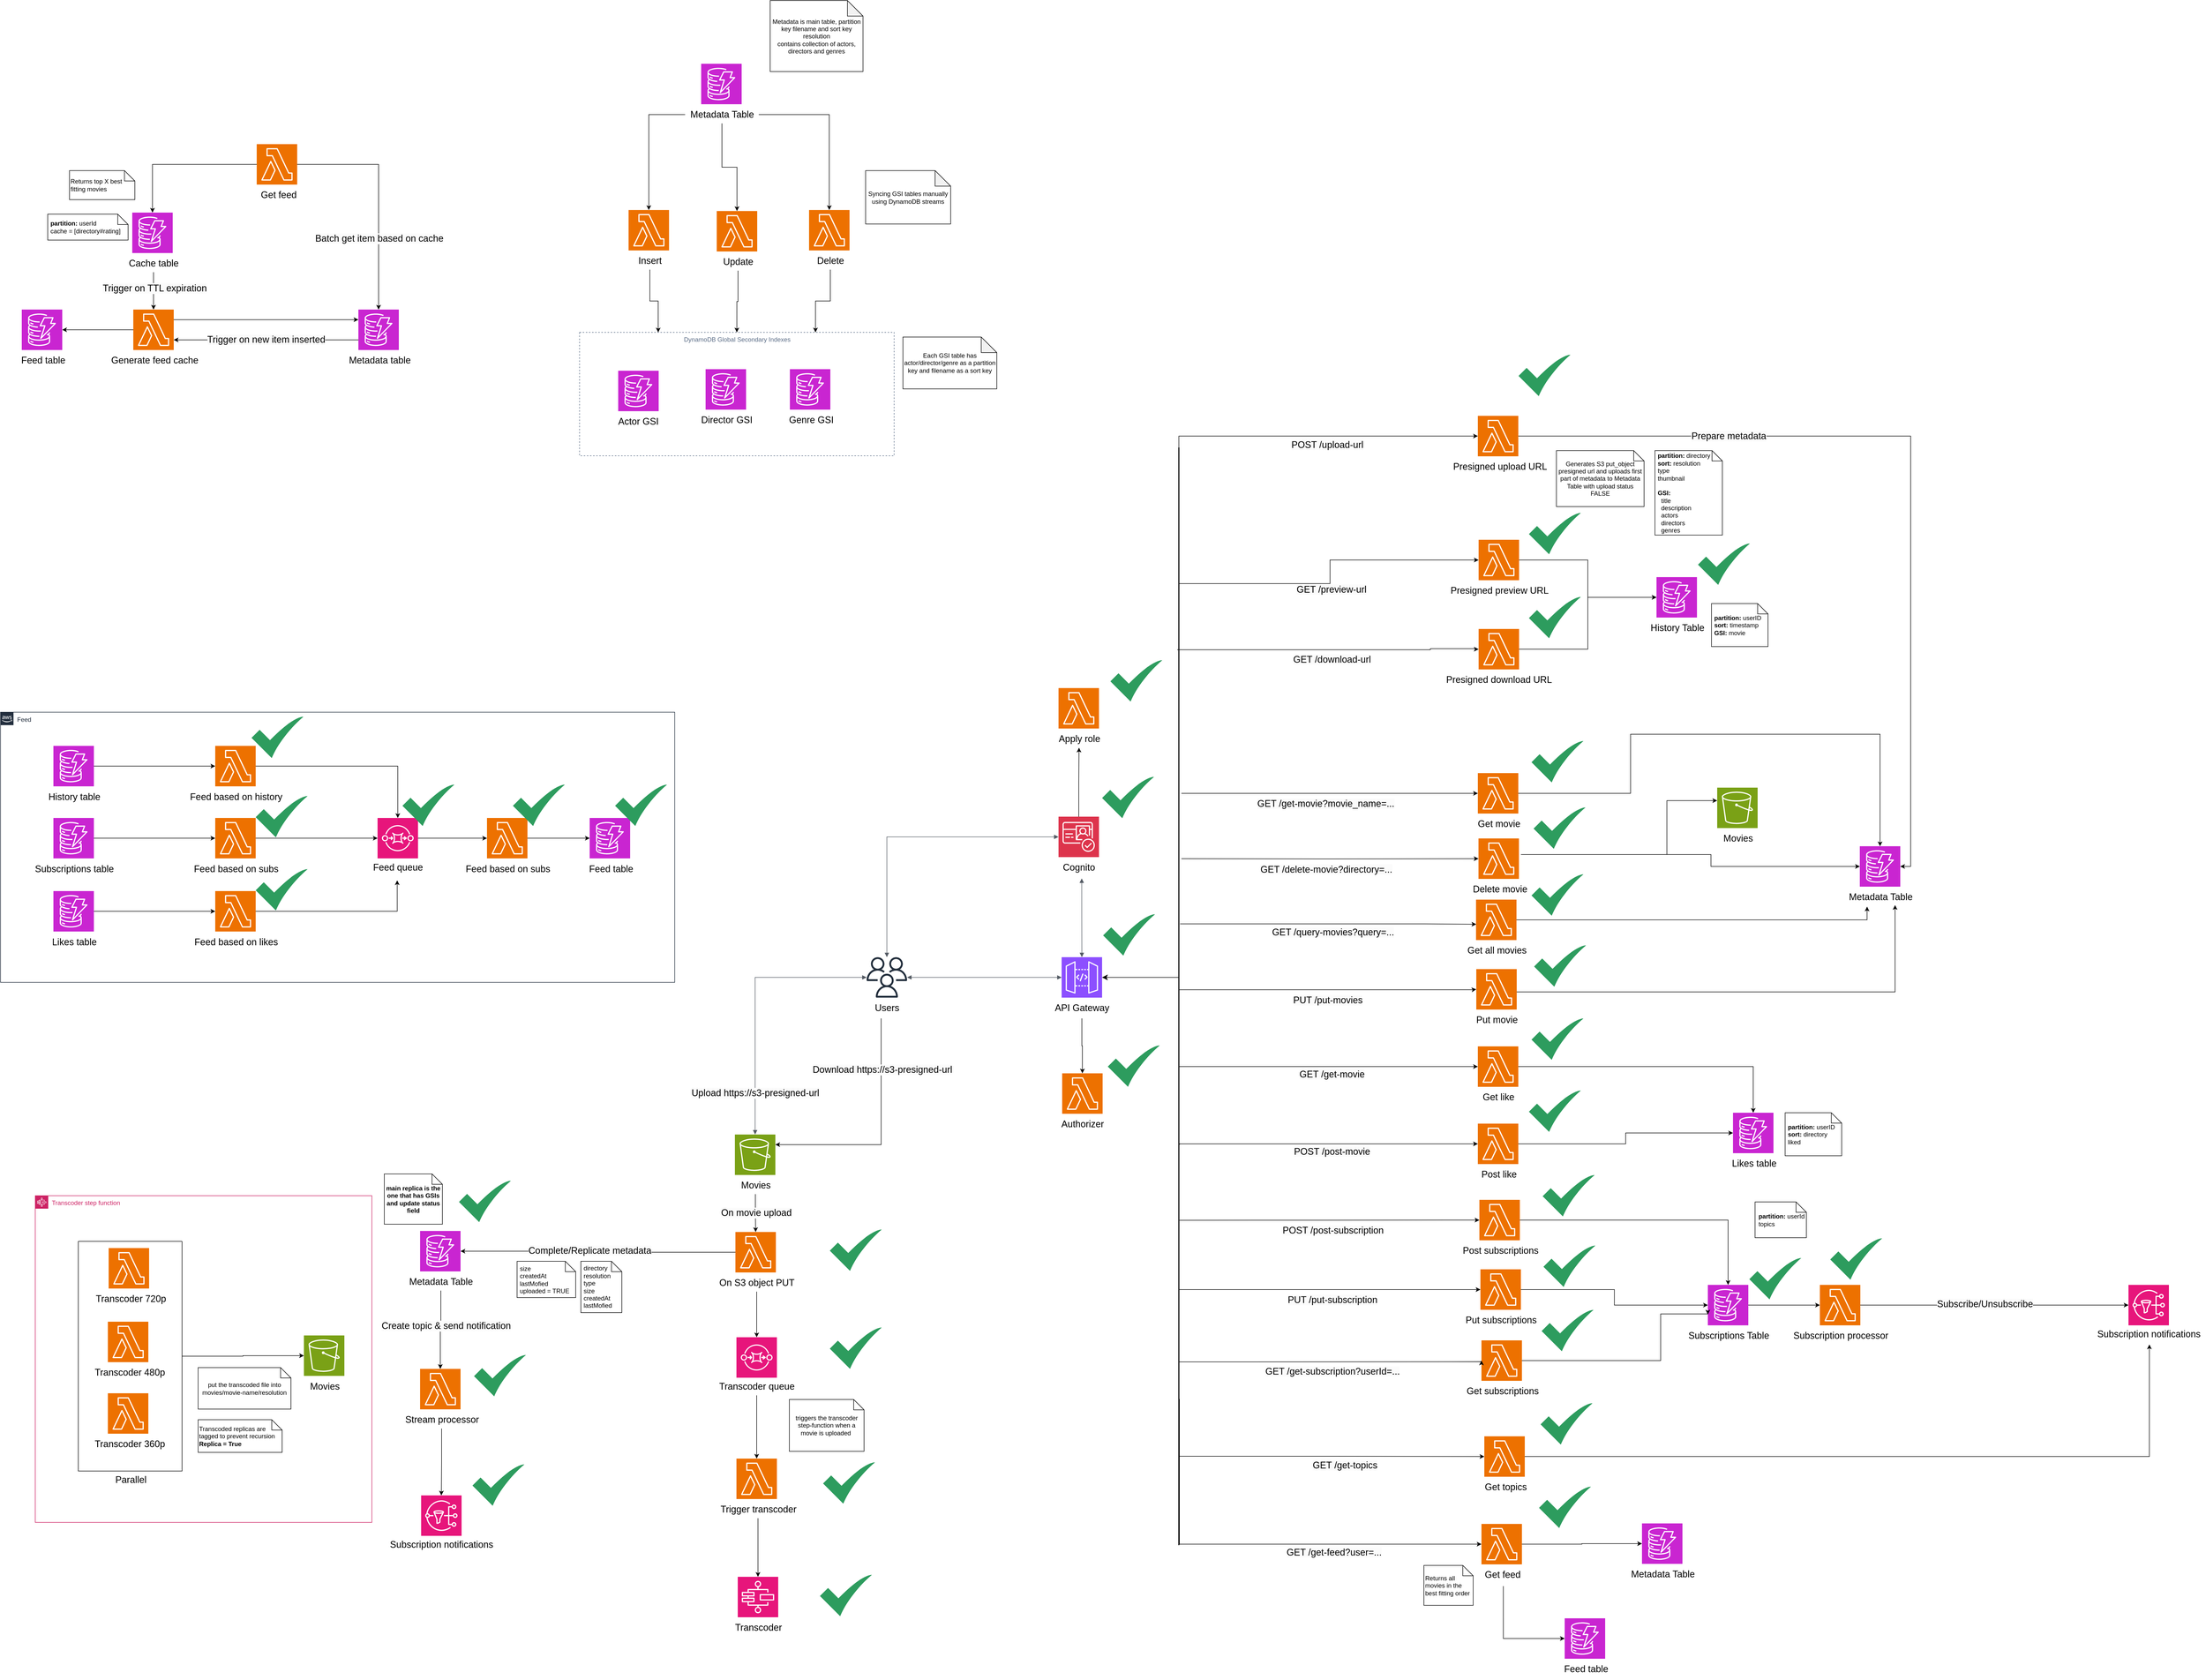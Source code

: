 <mxfile version="24.6.4" type="github">
  <diagram name="Page-1" id="znpa9NBMzFoS2YleKbPP">
    <mxGraphModel dx="10263" dy="4933" grid="0" gridSize="10" guides="1" tooltips="1" connect="1" arrows="1" fold="1" page="1" pageScale="1" pageWidth="850" pageHeight="1100" math="0" shadow="0">
      <root>
        <mxCell id="0" />
        <mxCell id="1" parent="0" />
        <mxCell id="KK_OaHmrvpVo3a35yFaE-41" value="" style="group" parent="1" vertex="1" connectable="0">
          <mxGeometry x="-130" y="790" width="130" height="118" as="geometry" />
        </mxCell>
        <mxCell id="KK_OaHmrvpVo3a35yFaE-32" value="" style="sketch=0;points=[[0,0,0],[0.25,0,0],[0.5,0,0],[0.75,0,0],[1,0,0],[0,1,0],[0.25,1,0],[0.5,1,0],[0.75,1,0],[1,1,0],[0,0.25,0],[0,0.5,0],[0,0.75,0],[1,0.25,0],[1,0.5,0],[1,0.75,0]];outlineConnect=0;fontColor=#232F3E;fillColor=#8C4FFF;strokeColor=#ffffff;dashed=0;verticalLabelPosition=bottom;verticalAlign=top;align=center;html=1;fontSize=12;fontStyle=0;aspect=fixed;shape=mxgraph.aws4.resourceIcon;resIcon=mxgraph.aws4.api_gateway;" parent="KK_OaHmrvpVo3a35yFaE-41" vertex="1">
          <mxGeometry x="26" width="78" height="78" as="geometry" />
        </mxCell>
        <mxCell id="KK_OaHmrvpVo3a35yFaE-36" value="&lt;font style=&quot;font-size: 18px;&quot;&gt;API Gateway&lt;/font&gt;" style="text;html=1;align=center;verticalAlign=middle;resizable=0;points=[];autosize=1;strokeColor=none;fillColor=none;" parent="KK_OaHmrvpVo3a35yFaE-41" vertex="1">
          <mxGeometry y="78" width="130" height="40" as="geometry" />
        </mxCell>
        <mxCell id="KK_OaHmrvpVo3a35yFaE-42" value="" style="group" parent="1" vertex="1" connectable="0">
          <mxGeometry x="-116" y="519" width="90" height="118" as="geometry" />
        </mxCell>
        <mxCell id="KK_OaHmrvpVo3a35yFaE-31" value="" style="sketch=0;points=[[0,0,0],[0.25,0,0],[0.5,0,0],[0.75,0,0],[1,0,0],[0,1,0],[0.25,1,0],[0.5,1,0],[0.75,1,0],[1,1,0],[0,0.25,0],[0,0.5,0],[0,0.75,0],[1,0.25,0],[1,0.5,0],[1,0.75,0]];outlineConnect=0;fontColor=#232F3E;fillColor=#DD344C;strokeColor=#ffffff;dashed=0;verticalLabelPosition=bottom;verticalAlign=top;align=center;html=1;fontSize=12;fontStyle=0;aspect=fixed;shape=mxgraph.aws4.resourceIcon;resIcon=mxgraph.aws4.cognito;" parent="KK_OaHmrvpVo3a35yFaE-42" vertex="1">
          <mxGeometry x="6" width="78" height="78" as="geometry" />
        </mxCell>
        <mxCell id="KK_OaHmrvpVo3a35yFaE-35" value="&lt;font style=&quot;font-size: 18px;&quot;&gt;Cognito&lt;/font&gt;" style="text;html=1;align=center;verticalAlign=middle;resizable=0;points=[];autosize=1;strokeColor=none;fillColor=none;" parent="KK_OaHmrvpVo3a35yFaE-42" vertex="1">
          <mxGeometry y="78" width="90" height="40" as="geometry" />
        </mxCell>
        <mxCell id="KK_OaHmrvpVo3a35yFaE-46" value="" style="group" parent="1" vertex="1" connectable="0">
          <mxGeometry x="1160" y="463" width="78" height="118" as="geometry" />
        </mxCell>
        <mxCell id="KK_OaHmrvpVo3a35yFaE-14" value="" style="sketch=0;points=[[0,0,0],[0.25,0,0],[0.5,0,0],[0.75,0,0],[1,0,0],[0,1,0],[0.25,1,0],[0.5,1,0],[0.75,1,0],[1,1,0],[0,0.25,0],[0,0.5,0],[0,0.75,0],[1,0.25,0],[1,0.5,0],[1,0.75,0]];outlineConnect=0;fontColor=#232F3E;fillColor=#7AA116;strokeColor=#ffffff;dashed=0;verticalLabelPosition=bottom;verticalAlign=top;align=center;html=1;fontSize=12;fontStyle=0;aspect=fixed;shape=mxgraph.aws4.resourceIcon;resIcon=mxgraph.aws4.s3;" parent="KK_OaHmrvpVo3a35yFaE-46" vertex="1">
          <mxGeometry width="78" height="78" as="geometry" />
        </mxCell>
        <mxCell id="KK_OaHmrvpVo3a35yFaE-43" value="&lt;span style=&quot;font-size: 18px;&quot;&gt;Movies&lt;/span&gt;" style="text;html=1;align=center;verticalAlign=middle;resizable=0;points=[];autosize=1;strokeColor=none;fillColor=none;" parent="KK_OaHmrvpVo3a35yFaE-46" vertex="1">
          <mxGeometry x="2" y="81" width="75" height="34" as="geometry" />
        </mxCell>
        <mxCell id="KK_OaHmrvpVo3a35yFaE-48" value="" style="group" parent="1" vertex="1" connectable="0">
          <mxGeometry x="-480" y="790" width="78" height="118" as="geometry" />
        </mxCell>
        <mxCell id="KK_OaHmrvpVo3a35yFaE-19" value="" style="sketch=0;outlineConnect=0;fontColor=#232F3E;gradientColor=none;fillColor=#232F3D;strokeColor=none;dashed=0;verticalLabelPosition=bottom;verticalAlign=top;align=center;html=1;fontSize=12;fontStyle=0;aspect=fixed;pointerEvents=1;shape=mxgraph.aws4.users;" parent="KK_OaHmrvpVo3a35yFaE-48" vertex="1">
          <mxGeometry width="78" height="78" as="geometry" />
        </mxCell>
        <mxCell id="KK_OaHmrvpVo3a35yFaE-47" value="&lt;span style=&quot;font-size: 18px;&quot;&gt;Users&lt;/span&gt;" style="text;html=1;align=center;verticalAlign=middle;resizable=0;points=[];autosize=1;strokeColor=none;fillColor=none;" parent="KK_OaHmrvpVo3a35yFaE-48" vertex="1">
          <mxGeometry x="4" y="78" width="70" height="40" as="geometry" />
        </mxCell>
        <mxCell id="KK_OaHmrvpVo3a35yFaE-66" value="" style="edgeStyle=orthogonalEdgeStyle;html=1;endArrow=block;elbow=vertical;startArrow=block;startFill=1;endFill=1;strokeColor=#545B64;rounded=0;entryX=0.5;entryY=0;entryDx=0;entryDy=0;entryPerimeter=0;exitX=0.564;exitY=1.028;exitDx=0;exitDy=0;exitPerimeter=0;" parent="1" source="KK_OaHmrvpVo3a35yFaE-35" target="KK_OaHmrvpVo3a35yFaE-32" edge="1">
          <mxGeometry width="100" relative="1" as="geometry">
            <mxPoint x="-190" y="672" as="sourcePoint" />
            <mxPoint x="150" y="610" as="targetPoint" />
          </mxGeometry>
        </mxCell>
        <mxCell id="KK_OaHmrvpVo3a35yFaE-67" value="" style="edgeStyle=orthogonalEdgeStyle;html=1;endArrow=block;elbow=vertical;startArrow=block;startFill=1;endFill=1;strokeColor=#545B64;rounded=0;exitX=0;exitY=0.5;exitDx=0;exitDy=0;exitPerimeter=0;" parent="1" source="KK_OaHmrvpVo3a35yFaE-31" target="KK_OaHmrvpVo3a35yFaE-19" edge="1">
          <mxGeometry width="100" relative="1" as="geometry">
            <mxPoint x="-210" y="450" as="sourcePoint" />
            <mxPoint x="-210" y="760" as="targetPoint" />
          </mxGeometry>
        </mxCell>
        <mxCell id="KK_OaHmrvpVo3a35yFaE-68" value="" style="edgeStyle=orthogonalEdgeStyle;html=1;endArrow=block;elbow=vertical;startArrow=block;startFill=1;endFill=1;strokeColor=#545B64;rounded=0;entryX=0;entryY=0.5;entryDx=0;entryDy=0;entryPerimeter=0;" parent="1" source="KK_OaHmrvpVo3a35yFaE-19" target="KK_OaHmrvpVo3a35yFaE-32" edge="1">
          <mxGeometry width="100" relative="1" as="geometry">
            <mxPoint x="-280" y="930" as="sourcePoint" />
            <mxPoint x="-280" y="620" as="targetPoint" />
          </mxGeometry>
        </mxCell>
        <mxCell id="a5mPWVhoy3-nCRkhm6n--4" value="" style="group" parent="1" vertex="1" connectable="0">
          <mxGeometry x="679.5" y="813" width="110" height="118" as="geometry" />
        </mxCell>
        <mxCell id="a5mPWVhoy3-nCRkhm6n--5" value="" style="sketch=0;points=[[0,0,0],[0.25,0,0],[0.5,0,0],[0.75,0,0],[1,0,0],[0,1,0],[0.25,1,0],[0.5,1,0],[0.75,1,0],[1,1,0],[0,0.25,0],[0,0.5,0],[0,0.75,0],[1,0.25,0],[1,0.5,0],[1,0.75,0]];outlineConnect=0;fontColor=#232F3E;fillColor=#ED7100;strokeColor=#ffffff;dashed=0;verticalLabelPosition=bottom;verticalAlign=top;align=center;html=1;fontSize=12;fontStyle=0;aspect=fixed;shape=mxgraph.aws4.resourceIcon;resIcon=mxgraph.aws4.lambda;" parent="a5mPWVhoy3-nCRkhm6n--4" vertex="1">
          <mxGeometry x="16" width="78" height="78" as="geometry" />
        </mxCell>
        <mxCell id="a5mPWVhoy3-nCRkhm6n--6" value="&lt;font style=&quot;font-size: 18px;&quot;&gt;Put movie&lt;/font&gt;" style="text;html=1;align=center;verticalAlign=middle;resizable=0;points=[];autosize=1;strokeColor=none;fillColor=none;" parent="a5mPWVhoy3-nCRkhm6n--4" vertex="1">
          <mxGeometry x="6" y="81" width="99" height="34" as="geometry" />
        </mxCell>
        <mxCell id="a5mPWVhoy3-nCRkhm6n--10" value="" style="group" parent="1" vertex="1" connectable="0">
          <mxGeometry x="682.5" y="1111" width="110" height="118" as="geometry" />
        </mxCell>
        <mxCell id="a5mPWVhoy3-nCRkhm6n--11" value="" style="sketch=0;points=[[0,0,0],[0.25,0,0],[0.5,0,0],[0.75,0,0],[1,0,0],[0,1,0],[0.25,1,0],[0.5,1,0],[0.75,1,0],[1,1,0],[0,0.25,0],[0,0.5,0],[0,0.75,0],[1,0.25,0],[1,0.5,0],[1,0.75,0]];outlineConnect=0;fontColor=#232F3E;fillColor=#ED7100;strokeColor=#ffffff;dashed=0;verticalLabelPosition=bottom;verticalAlign=top;align=center;html=1;fontSize=12;fontStyle=0;aspect=fixed;shape=mxgraph.aws4.resourceIcon;resIcon=mxgraph.aws4.lambda;" parent="a5mPWVhoy3-nCRkhm6n--10" vertex="1">
          <mxGeometry x="16" width="78" height="78" as="geometry" />
        </mxCell>
        <mxCell id="a5mPWVhoy3-nCRkhm6n--12" value="&lt;font style=&quot;font-size: 18px;&quot;&gt;Post like&lt;/font&gt;" style="text;html=1;align=center;verticalAlign=middle;resizable=0;points=[];autosize=1;strokeColor=none;fillColor=none;" parent="a5mPWVhoy3-nCRkhm6n--10" vertex="1">
          <mxGeometry x="13" y="81" width="86" height="34" as="geometry" />
        </mxCell>
        <mxCell id="a5mPWVhoy3-nCRkhm6n--13" value="" style="group" parent="1" vertex="1" connectable="0">
          <mxGeometry x="685.5" y="1258" width="138" height="118" as="geometry" />
        </mxCell>
        <mxCell id="a5mPWVhoy3-nCRkhm6n--14" value="" style="sketch=0;points=[[0,0,0],[0.25,0,0],[0.5,0,0],[0.75,0,0],[1,0,0],[0,1,0],[0.25,1,0],[0.5,1,0],[0.75,1,0],[1,1,0],[0,0.25,0],[0,0.5,0],[0,0.75,0],[1,0.25,0],[1,0.5,0],[1,0.75,0]];outlineConnect=0;fontColor=#232F3E;fillColor=#ED7100;strokeColor=#ffffff;dashed=0;verticalLabelPosition=bottom;verticalAlign=top;align=center;html=1;fontSize=12;fontStyle=0;aspect=fixed;shape=mxgraph.aws4.resourceIcon;resIcon=mxgraph.aws4.lambda;" parent="a5mPWVhoy3-nCRkhm6n--13" vertex="1">
          <mxGeometry x="16" width="78" height="78" as="geometry" />
        </mxCell>
        <mxCell id="a5mPWVhoy3-nCRkhm6n--15" value="&lt;font style=&quot;font-size: 18px;&quot;&gt;Post subscriptions&lt;/font&gt;" style="text;html=1;align=center;verticalAlign=middle;resizable=0;points=[];autosize=1;strokeColor=none;fillColor=none;" parent="a5mPWVhoy3-nCRkhm6n--13" vertex="1">
          <mxGeometry x="-26" y="81" width="164" height="34" as="geometry" />
        </mxCell>
        <mxCell id="a5mPWVhoy3-nCRkhm6n--70" value="" style="group" parent="1" vertex="1" connectable="0">
          <mxGeometry x="689.5" y="1529" width="152" height="118" as="geometry" />
        </mxCell>
        <mxCell id="a5mPWVhoy3-nCRkhm6n--71" value="" style="sketch=0;points=[[0,0,0],[0.25,0,0],[0.5,0,0],[0.75,0,0],[1,0,0],[0,1,0],[0.25,1,0],[0.5,1,0],[0.75,1,0],[1,1,0],[0,0.25,0],[0,0.5,0],[0,0.75,0],[1,0.25,0],[1,0.5,0],[1,0.75,0]];outlineConnect=0;fontColor=#232F3E;fillColor=#ED7100;strokeColor=#ffffff;dashed=0;verticalLabelPosition=bottom;verticalAlign=top;align=center;html=1;fontSize=12;fontStyle=0;aspect=fixed;shape=mxgraph.aws4.resourceIcon;resIcon=mxgraph.aws4.lambda;" parent="a5mPWVhoy3-nCRkhm6n--70" vertex="1">
          <mxGeometry x="16" width="78" height="78" as="geometry" />
        </mxCell>
        <mxCell id="a5mPWVhoy3-nCRkhm6n--72" value="&lt;span style=&quot;font-size: 18px;&quot;&gt;Get subscriptions&lt;/span&gt;" style="text;html=1;align=center;verticalAlign=middle;resizable=0;points=[];autosize=1;strokeColor=none;fillColor=none;" parent="a5mPWVhoy3-nCRkhm6n--70" vertex="1">
          <mxGeometry x="-22" y="81" width="157" height="34" as="geometry" />
        </mxCell>
        <mxCell id="ywkyJRlHClKqvrW9Rvdm-67" style="edgeStyle=orthogonalEdgeStyle;rounded=0;orthogonalLoop=1;jettySize=auto;html=1;entryX=0;entryY=0.5;entryDx=0;entryDy=0;entryPerimeter=0;" parent="1" target="EyocAmLN93WAHFbA3dTI-31" edge="1">
          <mxGeometry relative="1" as="geometry">
            <Array as="points">
              <mxPoint x="123" y="1922" />
              <mxPoint x="706" y="1922" />
            </Array>
            <mxPoint x="123.067" y="1642" as="sourcePoint" />
            <mxPoint x="701.25" y="1922" as="targetPoint" />
          </mxGeometry>
        </mxCell>
        <mxCell id="ywkyJRlHClKqvrW9Rvdm-68" value="&lt;span style=&quot;color: rgba(0, 0, 0, 0); font-family: monospace; font-size: 0px; text-align: start; background-color: rgb(251, 251, 251);&quot;&gt;%3CmxGraphModel%3E%3Croot%3E%3CmxCell%20id%3D%220%22%2F%3E%3CmxCell%20id%3D%221%22%20parent%3D%220%22%2F%3E%3CmxCell%20id%3D%222%22%20value%3D%22%22%20style%3D%22group%22%20vertex%3D%221%22%20connectable%3D%220%22%20parent%3D%221%22%3E%3CmxGeometry%20x%3D%22703.75%22%20y%3D%22553%22%20width%3D%22102.5%22%20height%3D%22112%22%20as%3D%22geometry%22%2F%3E%3C%2FmxCell%3E%3CmxCell%20id%3D%223%22%20value%3D%22%22%20style%3D%22sketch%3D0%3Bpoints%3D%5B%5B0%2C0%2C0%5D%2C%5B0.25%2C0%2C0%5D%2C%5B0.5%2C0%2C0%5D%2C%5B0.75%2C0%2C0%5D%2C%5B1%2C0%2C0%5D%2C%5B0%2C1%2C0%5D%2C%5B0.25%2C1%2C0%5D%2C%5B0.5%2C1%2C0%5D%2C%5B0.75%2C1%2C0%5D%2C%5B1%2C1%2C0%5D%2C%5B0%2C0.25%2C0%5D%2C%5B0%2C0.5%2C0%5D%2C%5B0%2C0.75%2C0%5D%2C%5B1%2C0.25%2C0%5D%2C%5B1%2C0.5%2C0%5D%2C%5B1%2C0.75%2C0%5D%5D%3BoutlineConnect%3D0%3BfontColor%3D%23232F3E%3BfillColor%3D%23E7157B%3BstrokeColor%3D%23ffffff%3Bdashed%3D0%3BverticalLabelPosition%3Dbottom%3BverticalAlign%3Dtop%3Balign%3Dcenter%3Bhtml%3D1%3BfontSize%3D12%3BfontStyle%3D0%3Baspect%3Dfixed%3Bshape%3Dmxgraph.aws4.resourceIcon%3BresIcon%3Dmxgraph.aws4.step_functions%3B%22%20vertex%3D%221%22%20parent%3D%222%22%3E%3CmxGeometry%20width%3D%2278%22%20height%3D%2278%22%20as%3D%22geometry%22%2F%3E%3C%2FmxCell%3E%3CmxCell%20id%3D%224%22%20value%3D%22%26lt%3Bspan%20style%3D%26quot%3Bfont-size%3A%2018px%3B%26quot%3B%26gt%3BDelete%20movie%26lt%3B%2Fspan%26gt%3B%22%20style%3D%22text%3Bhtml%3D1%3Balign%3Dcenter%3BverticalAlign%3Dmiddle%3Bresizable%3D0%3Bpoints%3D%5B%5D%3Bautosize%3D1%3BstrokeColor%3Dnone%3BfillColor%3Dnone%3B%22%20vertex%3D%221%22%20parent%3D%222%22%3E%3CmxGeometry%20x%3D%22-23.5%22%20y%3D%2278%22%20width%3D%22126%22%20height%3D%2234%22%20as%3D%22geometry%22%2F%3E%3C%2FmxCell%3E%3C%2Froot%3E%3C%2FmxGraphModel%&lt;/span&gt;" style="edgeLabel;html=1;align=center;verticalAlign=middle;resizable=0;points=[];" parent="ywkyJRlHClKqvrW9Rvdm-67" vertex="1" connectable="0">
          <mxGeometry x="-0.023" y="-2" relative="1" as="geometry">
            <mxPoint as="offset" />
          </mxGeometry>
        </mxCell>
        <mxCell id="ywkyJRlHClKqvrW9Rvdm-69" value="&lt;span style=&quot;font-size: 18px; background-color: rgb(251, 251, 251);&quot;&gt;GET /get-feed?user=...&lt;/span&gt;" style="edgeLabel;html=1;align=center;verticalAlign=middle;resizable=0;points=[];" parent="ywkyJRlHClKqvrW9Rvdm-67" vertex="1" connectable="0">
          <mxGeometry x="-0.015" y="-1" relative="1" as="geometry">
            <mxPoint x="153" y="15" as="offset" />
          </mxGeometry>
        </mxCell>
        <mxCell id="EyocAmLN93WAHFbA3dTI-25" style="edgeStyle=orthogonalEdgeStyle;rounded=0;orthogonalLoop=1;jettySize=auto;html=1;exitX=0.919;exitY=0.5;exitDx=0;exitDy=0;exitPerimeter=0;" parent="1" source="a5mPWVhoy3-nCRkhm6n--90" target="EyocAmLN93WAHFbA3dTI-22" edge="1">
          <mxGeometry relative="1" as="geometry">
            <mxPoint x="125" y="1725" as="sourcePoint" />
            <Array as="points" />
          </mxGeometry>
        </mxCell>
        <mxCell id="EyocAmLN93WAHFbA3dTI-26" value="&lt;span style=&quot;font-size: 18px; background-color: rgb(251, 251, 251);&quot;&gt;GET /get-topics&lt;/span&gt;" style="edgeLabel;html=1;align=center;verticalAlign=middle;resizable=0;points=[];" parent="EyocAmLN93WAHFbA3dTI-25" vertex="1" connectable="0">
          <mxGeometry x="-0.011" y="-1" relative="1" as="geometry">
            <mxPoint x="28" y="16" as="offset" />
          </mxGeometry>
        </mxCell>
        <mxCell id="a5mPWVhoy3-nCRkhm6n--90" value="" style="line;strokeWidth=2;direction=south;html=1;" parent="1" vertex="1">
          <mxGeometry x="117" y="-193" width="10" height="2117" as="geometry" />
        </mxCell>
        <mxCell id="a5mPWVhoy3-nCRkhm6n--91" value="" style="edgeStyle=segmentEdgeStyle;endArrow=classic;html=1;curved=0;rounded=0;endSize=8;startSize=8;entryX=1;entryY=0.5;entryDx=0;entryDy=0;entryPerimeter=0;" parent="1" target="KK_OaHmrvpVo3a35yFaE-32" edge="1">
          <mxGeometry width="50" height="50" relative="1" as="geometry">
            <mxPoint x="122" y="829" as="sourcePoint" />
            <mxPoint x="-374" y="1326" as="targetPoint" />
            <Array as="points">
              <mxPoint x="122" y="829" />
            </Array>
          </mxGeometry>
        </mxCell>
        <mxCell id="a5mPWVhoy3-nCRkhm6n--95" style="edgeStyle=orthogonalEdgeStyle;rounded=0;orthogonalLoop=1;jettySize=auto;html=1;entryX=0;entryY=0.5;entryDx=0;entryDy=0;entryPerimeter=0;" parent="1" source="a5mPWVhoy3-nCRkhm6n--90" target="a5mPWVhoy3-nCRkhm6n--201" edge="1">
          <mxGeometry relative="1" as="geometry">
            <mxPoint x="479" y="554" as="targetPoint" />
            <Array as="points">
              <mxPoint x="690" y="474" />
            </Array>
          </mxGeometry>
        </mxCell>
        <mxCell id="a5mPWVhoy3-nCRkhm6n--119" value="&lt;span style=&quot;font-size: 18px; background-color: rgb(251, 251, 251);&quot;&gt;GET /get-movie?movie_name=...&lt;/span&gt;" style="edgeLabel;html=1;align=center;verticalAlign=middle;resizable=0;points=[];" parent="a5mPWVhoy3-nCRkhm6n--95" vertex="1" connectable="0">
          <mxGeometry x="-0.014" y="2" relative="1" as="geometry">
            <mxPoint x="-4" y="22" as="offset" />
          </mxGeometry>
        </mxCell>
        <mxCell id="a5mPWVhoy3-nCRkhm6n--97" style="edgeStyle=orthogonalEdgeStyle;rounded=0;orthogonalLoop=1;jettySize=auto;html=1;entryX=0;entryY=0.5;entryDx=0;entryDy=0;entryPerimeter=0;exitX=0.494;exitY=0.406;exitDx=0;exitDy=0;exitPerimeter=0;" parent="1" source="a5mPWVhoy3-nCRkhm6n--90" target="a5mPWVhoy3-nCRkhm6n--5" edge="1">
          <mxGeometry relative="1" as="geometry">
            <Array as="points">
              <mxPoint x="688" y="853" />
            </Array>
          </mxGeometry>
        </mxCell>
        <mxCell id="a5mPWVhoy3-nCRkhm6n--121" value="&lt;span style=&quot;font-size: 18px; background-color: rgb(251, 251, 251);&quot;&gt;PUT /put-movies&lt;/span&gt;" style="edgeLabel;html=1;align=center;verticalAlign=middle;resizable=0;points=[];" parent="a5mPWVhoy3-nCRkhm6n--97" vertex="1" connectable="0">
          <mxGeometry x="-0.016" y="-1" relative="1" as="geometry">
            <mxPoint x="4" y="19" as="offset" />
          </mxGeometry>
        </mxCell>
        <mxCell id="a5mPWVhoy3-nCRkhm6n--98" style="edgeStyle=orthogonalEdgeStyle;rounded=0;orthogonalLoop=1;jettySize=auto;html=1;entryX=0;entryY=0.5;entryDx=0;entryDy=0;entryPerimeter=0;exitX=0.434;exitY=0.268;exitDx=0;exitDy=0;exitPerimeter=0;" parent="1" source="a5mPWVhoy3-nCRkhm6n--90" edge="1">
          <mxGeometry relative="1" as="geometry">
            <mxPoint x="695.5" y="726.5" as="targetPoint" />
            <Array as="points">
              <mxPoint x="596" y="726" />
            </Array>
          </mxGeometry>
        </mxCell>
        <mxCell id="a5mPWVhoy3-nCRkhm6n--122" value="&lt;span style=&quot;font-size: 18px; background-color: rgb(251, 251, 251);&quot;&gt;GET /query-movies?query=...&lt;/span&gt;" style="edgeLabel;html=1;align=center;verticalAlign=middle;resizable=0;points=[];" parent="a5mPWVhoy3-nCRkhm6n--98" vertex="1" connectable="0">
          <mxGeometry x="0.029" y="-5" relative="1" as="geometry">
            <mxPoint y="11" as="offset" />
          </mxGeometry>
        </mxCell>
        <mxCell id="a5mPWVhoy3-nCRkhm6n--99" style="edgeStyle=orthogonalEdgeStyle;rounded=0;orthogonalLoop=1;jettySize=auto;html=1;entryX=0;entryY=0.5;entryDx=0;entryDy=0;entryPerimeter=0;exitX=0.635;exitY=0.337;exitDx=0;exitDy=0;exitPerimeter=0;" parent="1" source="a5mPWVhoy3-nCRkhm6n--90" target="a5mPWVhoy3-nCRkhm6n--11" edge="1">
          <mxGeometry relative="1" as="geometry">
            <Array as="points">
              <mxPoint x="124" y="1150" />
            </Array>
            <mxPoint x="130" y="1150" as="sourcePoint" />
          </mxGeometry>
        </mxCell>
        <mxCell id="a5mPWVhoy3-nCRkhm6n--123" value="&lt;span style=&quot;font-size: 18px; background-color: rgb(251, 251, 251);&quot;&gt;POST /post-movie&lt;/span&gt;" style="edgeLabel;html=1;align=center;verticalAlign=middle;resizable=0;points=[];" parent="a5mPWVhoy3-nCRkhm6n--99" vertex="1" connectable="0">
          <mxGeometry x="-0.021" y="-2" relative="1" as="geometry">
            <mxPoint x="12" y="13" as="offset" />
          </mxGeometry>
        </mxCell>
        <mxCell id="a5mPWVhoy3-nCRkhm6n--102" style="edgeStyle=orthogonalEdgeStyle;rounded=0;orthogonalLoop=1;jettySize=auto;html=1;entryX=0;entryY=0.5;entryDx=0;entryDy=0;entryPerimeter=0;exitX=0.833;exitY=0.419;exitDx=0;exitDy=0;exitPerimeter=0;" parent="1" source="a5mPWVhoy3-nCRkhm6n--90" target="a5mPWVhoy3-nCRkhm6n--71" edge="1">
          <mxGeometry relative="1" as="geometry">
            <Array as="points">
              <mxPoint x="242" y="1571" />
              <mxPoint x="706" y="1570" />
            </Array>
            <mxPoint x="130" y="1570" as="sourcePoint" />
          </mxGeometry>
        </mxCell>
        <mxCell id="a5mPWVhoy3-nCRkhm6n--126" value="&lt;span style=&quot;font-size: 18px; background-color: rgb(251, 251, 251);&quot;&gt;GET /get-subscription?userId=...&lt;/span&gt;" style="edgeLabel;html=1;align=center;verticalAlign=middle;resizable=0;points=[];" parent="a5mPWVhoy3-nCRkhm6n--102" vertex="1" connectable="0">
          <mxGeometry x="-0.052" y="1" relative="1" as="geometry">
            <mxPoint x="18" y="19" as="offset" />
          </mxGeometry>
        </mxCell>
        <mxCell id="a5mPWVhoy3-nCRkhm6n--145" value="" style="group" parent="1" vertex="1" connectable="0">
          <mxGeometry x="664" y="157" width="186" height="118" as="geometry" />
        </mxCell>
        <mxCell id="a5mPWVhoy3-nCRkhm6n--146" value="" style="sketch=0;points=[[0,0,0],[0.25,0,0],[0.5,0,0],[0.75,0,0],[1,0,0],[0,1,0],[0.25,1,0],[0.5,1,0],[0.75,1,0],[1,1,0],[0,0.25,0],[0,0.5,0],[0,0.75,0],[1,0.25,0],[1,0.5,0],[1,0.75,0]];outlineConnect=0;fontColor=#232F3E;fillColor=#ED7100;strokeColor=#ffffff;dashed=0;verticalLabelPosition=bottom;verticalAlign=top;align=center;html=1;fontSize=12;fontStyle=0;aspect=fixed;shape=mxgraph.aws4.resourceIcon;resIcon=mxgraph.aws4.lambda;" parent="a5mPWVhoy3-nCRkhm6n--145" vertex="1">
          <mxGeometry x="36" width="78" height="78" as="geometry" />
        </mxCell>
        <mxCell id="a5mPWVhoy3-nCRkhm6n--147" value="&lt;span style=&quot;font-size: 18px;&quot;&gt;Presigned download URL&lt;/span&gt;" style="text;html=1;align=center;verticalAlign=middle;resizable=0;points=[];autosize=1;strokeColor=none;fillColor=none;" parent="a5mPWVhoy3-nCRkhm6n--145" vertex="1">
          <mxGeometry x="-36" y="81" width="222" height="34" as="geometry" />
        </mxCell>
        <mxCell id="a5mPWVhoy3-nCRkhm6n--148" style="edgeStyle=orthogonalEdgeStyle;rounded=0;orthogonalLoop=1;jettySize=auto;html=1;entryX=0;entryY=0.5;entryDx=0;entryDy=0;entryPerimeter=0;" parent="1" target="a5mPWVhoy3-nCRkhm6n--146" edge="1">
          <mxGeometry relative="1" as="geometry">
            <mxPoint x="119" y="197" as="sourcePoint" />
            <Array as="points">
              <mxPoint x="607" y="197" />
              <mxPoint x="607" y="195" />
              <mxPoint x="695" y="195" />
              <mxPoint x="695" y="196" />
            </Array>
          </mxGeometry>
        </mxCell>
        <mxCell id="a5mPWVhoy3-nCRkhm6n--149" value="&lt;span style=&quot;font-size: 18px; background-color: rgb(251, 251, 251);&quot;&gt;GET /download-url&lt;/span&gt;" style="edgeLabel;html=1;align=center;verticalAlign=middle;resizable=0;points=[];" parent="a5mPWVhoy3-nCRkhm6n--148" vertex="1" connectable="0">
          <mxGeometry x="-0.108" y="3" relative="1" as="geometry">
            <mxPoint x="37" y="22" as="offset" />
          </mxGeometry>
        </mxCell>
        <mxCell id="a5mPWVhoy3-nCRkhm6n--153" style="edgeStyle=orthogonalEdgeStyle;rounded=0;orthogonalLoop=1;jettySize=auto;html=1;entryX=0.697;entryY=0.956;entryDx=0;entryDy=0;entryPerimeter=0;" parent="1" source="a5mPWVhoy3-nCRkhm6n--5" target="ywkyJRlHClKqvrW9Rvdm-48" edge="1">
          <mxGeometry relative="1" as="geometry">
            <Array as="points">
              <mxPoint x="1503" y="857" />
            </Array>
            <mxPoint x="1477" y="697" as="targetPoint" />
          </mxGeometry>
        </mxCell>
        <mxCell id="a5mPWVhoy3-nCRkhm6n--197" value="" style="group" parent="1" vertex="1" connectable="0">
          <mxGeometry x="679" y="679" width="123" height="118" as="geometry" />
        </mxCell>
        <mxCell id="a5mPWVhoy3-nCRkhm6n--198" value="" style="sketch=0;points=[[0,0,0],[0.25,0,0],[0.5,0,0],[0.75,0,0],[1,0,0],[0,1,0],[0.25,1,0],[0.5,1,0],[0.75,1,0],[1,1,0],[0,0.25,0],[0,0.5,0],[0,0.75,0],[1,0.25,0],[1,0.5,0],[1,0.75,0]];outlineConnect=0;fontColor=#232F3E;fillColor=#ED7100;strokeColor=#ffffff;dashed=0;verticalLabelPosition=bottom;verticalAlign=top;align=center;html=1;fontSize=12;fontStyle=0;aspect=fixed;shape=mxgraph.aws4.resourceIcon;resIcon=mxgraph.aws4.lambda;" parent="a5mPWVhoy3-nCRkhm6n--197" vertex="1">
          <mxGeometry x="16" width="78" height="78" as="geometry" />
        </mxCell>
        <mxCell id="a5mPWVhoy3-nCRkhm6n--199" value="&lt;font style=&quot;font-size: 18px;&quot;&gt;Get all movies&lt;/font&gt;" style="text;html=1;align=center;verticalAlign=middle;resizable=0;points=[];autosize=1;strokeColor=none;fillColor=none;" parent="a5mPWVhoy3-nCRkhm6n--197" vertex="1">
          <mxGeometry x="-12" y="81" width="135" height="34" as="geometry" />
        </mxCell>
        <mxCell id="a5mPWVhoy3-nCRkhm6n--200" value="" style="group" parent="1" vertex="1" connectable="0">
          <mxGeometry x="682.5" y="435" width="134" height="118" as="geometry" />
        </mxCell>
        <mxCell id="a5mPWVhoy3-nCRkhm6n--201" value="" style="sketch=0;points=[[0,0,0],[0.25,0,0],[0.5,0,0],[0.75,0,0],[1,0,0],[0,1,0],[0.25,1,0],[0.5,1,0],[0.75,1,0],[1,1,0],[0,0.25,0],[0,0.5,0],[0,0.75,0],[1,0.25,0],[1,0.5,0],[1,0.75,0]];outlineConnect=0;fontColor=#232F3E;fillColor=#ED7100;strokeColor=#ffffff;dashed=0;verticalLabelPosition=bottom;verticalAlign=top;align=center;html=1;fontSize=12;fontStyle=0;aspect=fixed;shape=mxgraph.aws4.resourceIcon;resIcon=mxgraph.aws4.lambda;" parent="a5mPWVhoy3-nCRkhm6n--200" vertex="1">
          <mxGeometry x="16" width="78" height="78" as="geometry" />
        </mxCell>
        <mxCell id="a5mPWVhoy3-nCRkhm6n--202" value="&lt;span style=&quot;font-size: 18px;&quot;&gt;Get movie&lt;/span&gt;" style="text;html=1;align=center;verticalAlign=middle;resizable=0;points=[];autosize=1;strokeColor=none;fillColor=none;" parent="a5mPWVhoy3-nCRkhm6n--200" vertex="1">
          <mxGeometry x="6" y="81" width="101" height="34" as="geometry" />
        </mxCell>
        <mxCell id="a5mPWVhoy3-nCRkhm6n--245" value="" style="group" parent="1" vertex="1" connectable="0">
          <mxGeometry x="682.5" y="-254" width="158" height="118" as="geometry" />
        </mxCell>
        <mxCell id="a5mPWVhoy3-nCRkhm6n--246" value="" style="sketch=0;points=[[0,0,0],[0.25,0,0],[0.5,0,0],[0.75,0,0],[1,0,0],[0,1,0],[0.25,1,0],[0.5,1,0],[0.75,1,0],[1,1,0],[0,0.25,0],[0,0.5,0],[0,0.75,0],[1,0.25,0],[1,0.5,0],[1,0.75,0]];outlineConnect=0;fontColor=#232F3E;fillColor=#ED7100;strokeColor=#ffffff;dashed=0;verticalLabelPosition=bottom;verticalAlign=top;align=center;html=1;fontSize=12;fontStyle=0;aspect=fixed;shape=mxgraph.aws4.resourceIcon;resIcon=mxgraph.aws4.lambda;" parent="a5mPWVhoy3-nCRkhm6n--245" vertex="1">
          <mxGeometry x="16" width="78" height="78" as="geometry" />
        </mxCell>
        <mxCell id="a5mPWVhoy3-nCRkhm6n--247" value="&lt;span style=&quot;font-size: 18px;&quot;&gt;Presigned upload URL&lt;/span&gt;" style="text;html=1;align=center;verticalAlign=middle;resizable=0;points=[];autosize=1;strokeColor=none;fillColor=none;" parent="a5mPWVhoy3-nCRkhm6n--245" vertex="1">
          <mxGeometry x="-41" y="81" width="199" height="34" as="geometry" />
        </mxCell>
        <mxCell id="a5mPWVhoy3-nCRkhm6n--284" value="Transcoder step function" style="points=[[0,0],[0.25,0],[0.5,0],[0.75,0],[1,0],[1,0.25],[1,0.5],[1,0.75],[1,1],[0.75,1],[0.5,1],[0.25,1],[0,1],[0,0.75],[0,0.5],[0,0.25]];outlineConnect=0;gradientColor=none;html=1;whiteSpace=wrap;fontSize=12;fontStyle=0;container=1;pointerEvents=0;collapsible=0;recursiveResize=0;shape=mxgraph.aws4.group;grIcon=mxgraph.aws4.group_aws_step_functions_workflow;strokeColor=#CD2264;fillColor=none;verticalAlign=top;align=left;spacingLeft=30;fontColor=#CD2264;dashed=0;" parent="1" vertex="1">
          <mxGeometry x="-2083" y="1250" width="649" height="630" as="geometry" />
        </mxCell>
        <mxCell id="a5mPWVhoy3-nCRkhm6n--256" value="" style="group" parent="a5mPWVhoy3-nCRkhm6n--284" vertex="1" connectable="0">
          <mxGeometry x="518" y="269.5" width="78" height="118" as="geometry" />
        </mxCell>
        <mxCell id="a5mPWVhoy3-nCRkhm6n--257" value="" style="sketch=0;points=[[0,0,0],[0.25,0,0],[0.5,0,0],[0.75,0,0],[1,0,0],[0,1,0],[0.25,1,0],[0.5,1,0],[0.75,1,0],[1,1,0],[0,0.25,0],[0,0.5,0],[0,0.75,0],[1,0.25,0],[1,0.5,0],[1,0.75,0]];outlineConnect=0;fontColor=#232F3E;fillColor=#7AA116;strokeColor=#ffffff;dashed=0;verticalLabelPosition=bottom;verticalAlign=top;align=center;html=1;fontSize=12;fontStyle=0;aspect=fixed;shape=mxgraph.aws4.resourceIcon;resIcon=mxgraph.aws4.s3;" parent="a5mPWVhoy3-nCRkhm6n--256" vertex="1">
          <mxGeometry width="78" height="78" as="geometry" />
        </mxCell>
        <mxCell id="a5mPWVhoy3-nCRkhm6n--258" value="&lt;span style=&quot;font-size: 18px;&quot;&gt;Movies&lt;/span&gt;" style="text;html=1;align=center;verticalAlign=middle;resizable=0;points=[];autosize=1;strokeColor=none;fillColor=none;" parent="a5mPWVhoy3-nCRkhm6n--256" vertex="1">
          <mxGeometry x="2" y="81" width="75" height="34" as="geometry" />
        </mxCell>
        <mxCell id="a5mPWVhoy3-nCRkhm6n--287" value="" style="swimlane;startSize=0;" parent="a5mPWVhoy3-nCRkhm6n--284" vertex="1">
          <mxGeometry x="83" y="88" width="200" height="443" as="geometry" />
        </mxCell>
        <mxCell id="qcNf_iExyQRf3YDNPGM7-38" value="" style="group" parent="a5mPWVhoy3-nCRkhm6n--287" vertex="1" connectable="0">
          <mxGeometry x="42.5" y="13" width="140" height="118" as="geometry" />
        </mxCell>
        <mxCell id="qcNf_iExyQRf3YDNPGM7-39" value="" style="sketch=0;points=[[0,0,0],[0.25,0,0],[0.5,0,0],[0.75,0,0],[1,0,0],[0,1,0],[0.25,1,0],[0.5,1,0],[0.75,1,0],[1,1,0],[0,0.25,0],[0,0.5,0],[0,0.75,0],[1,0.25,0],[1,0.5,0],[1,0.75,0]];outlineConnect=0;fontColor=#232F3E;fillColor=#ED7100;strokeColor=#ffffff;dashed=0;verticalLabelPosition=bottom;verticalAlign=top;align=center;html=1;fontSize=12;fontStyle=0;aspect=fixed;shape=mxgraph.aws4.resourceIcon;resIcon=mxgraph.aws4.lambda;" parent="qcNf_iExyQRf3YDNPGM7-38" vertex="1">
          <mxGeometry x="16" width="78" height="78" as="geometry" />
        </mxCell>
        <mxCell id="qcNf_iExyQRf3YDNPGM7-40" value="&lt;span style=&quot;font-size: 18px;&quot;&gt;Transcoder 720p&lt;/span&gt;" style="text;html=1;align=center;verticalAlign=middle;resizable=0;points=[];autosize=1;strokeColor=none;fillColor=none;" parent="qcNf_iExyQRf3YDNPGM7-38" vertex="1">
          <mxGeometry x="-19" y="81" width="154" height="34" as="geometry" />
        </mxCell>
        <mxCell id="qcNf_iExyQRf3YDNPGM7-42" value="" style="group" parent="a5mPWVhoy3-nCRkhm6n--287" vertex="1" connectable="0">
          <mxGeometry x="41" y="155" width="140" height="118" as="geometry" />
        </mxCell>
        <mxCell id="qcNf_iExyQRf3YDNPGM7-43" value="" style="sketch=0;points=[[0,0,0],[0.25,0,0],[0.5,0,0],[0.75,0,0],[1,0,0],[0,1,0],[0.25,1,0],[0.5,1,0],[0.75,1,0],[1,1,0],[0,0.25,0],[0,0.5,0],[0,0.75,0],[1,0.25,0],[1,0.5,0],[1,0.75,0]];outlineConnect=0;fontColor=#232F3E;fillColor=#ED7100;strokeColor=#ffffff;dashed=0;verticalLabelPosition=bottom;verticalAlign=top;align=center;html=1;fontSize=12;fontStyle=0;aspect=fixed;shape=mxgraph.aws4.resourceIcon;resIcon=mxgraph.aws4.lambda;" parent="qcNf_iExyQRf3YDNPGM7-42" vertex="1">
          <mxGeometry x="16" width="78" height="78" as="geometry" />
        </mxCell>
        <mxCell id="qcNf_iExyQRf3YDNPGM7-44" value="&lt;span style=&quot;font-size: 18px;&quot;&gt;Transcoder 480p&lt;/span&gt;" style="text;html=1;align=center;verticalAlign=middle;resizable=0;points=[];autosize=1;strokeColor=none;fillColor=none;" parent="qcNf_iExyQRf3YDNPGM7-42" vertex="1">
          <mxGeometry x="-19" y="81" width="154" height="34" as="geometry" />
        </mxCell>
        <mxCell id="qcNf_iExyQRf3YDNPGM7-45" value="" style="group" parent="a5mPWVhoy3-nCRkhm6n--287" vertex="1" connectable="0">
          <mxGeometry x="41" y="293" width="140" height="118" as="geometry" />
        </mxCell>
        <mxCell id="qcNf_iExyQRf3YDNPGM7-46" value="" style="sketch=0;points=[[0,0,0],[0.25,0,0],[0.5,0,0],[0.75,0,0],[1,0,0],[0,1,0],[0.25,1,0],[0.5,1,0],[0.75,1,0],[1,1,0],[0,0.25,0],[0,0.5,0],[0,0.75,0],[1,0.25,0],[1,0.5,0],[1,0.75,0]];outlineConnect=0;fontColor=#232F3E;fillColor=#ED7100;strokeColor=#ffffff;dashed=0;verticalLabelPosition=bottom;verticalAlign=top;align=center;html=1;fontSize=12;fontStyle=0;aspect=fixed;shape=mxgraph.aws4.resourceIcon;resIcon=mxgraph.aws4.lambda;" parent="qcNf_iExyQRf3YDNPGM7-45" vertex="1">
          <mxGeometry x="16" width="78" height="78" as="geometry" />
        </mxCell>
        <mxCell id="qcNf_iExyQRf3YDNPGM7-47" value="&lt;span style=&quot;font-size: 18px;&quot;&gt;Transcoder 360p&lt;/span&gt;" style="text;html=1;align=center;verticalAlign=middle;resizable=0;points=[];autosize=1;strokeColor=none;fillColor=none;" parent="qcNf_iExyQRf3YDNPGM7-45" vertex="1">
          <mxGeometry x="-19" y="81" width="154" height="34" as="geometry" />
        </mxCell>
        <mxCell id="a5mPWVhoy3-nCRkhm6n--288" value="&lt;span style=&quot;font-size: 18px;&quot;&gt;Parallel&lt;/span&gt;" style="text;html=1;align=center;verticalAlign=middle;resizable=0;points=[];autosize=1;strokeColor=none;fillColor=none;" parent="a5mPWVhoy3-nCRkhm6n--284" vertex="1">
          <mxGeometry x="145.5" y="531" width="77" height="34" as="geometry" />
        </mxCell>
        <mxCell id="a5mPWVhoy3-nCRkhm6n--289" style="edgeStyle=orthogonalEdgeStyle;rounded=0;orthogonalLoop=1;jettySize=auto;html=1;exitX=1;exitY=0.5;exitDx=0;exitDy=0;entryX=0;entryY=0.5;entryDx=0;entryDy=0;entryPerimeter=0;" parent="a5mPWVhoy3-nCRkhm6n--284" source="a5mPWVhoy3-nCRkhm6n--287" target="a5mPWVhoy3-nCRkhm6n--257" edge="1">
          <mxGeometry relative="1" as="geometry" />
        </mxCell>
        <mxCell id="a5mPWVhoy3-nCRkhm6n--291" value="put the transcoded file into movies/movie-name/resolution" style="shape=note;size=20;whiteSpace=wrap;html=1;" parent="a5mPWVhoy3-nCRkhm6n--284" vertex="1">
          <mxGeometry x="314" y="331.5" width="179" height="80" as="geometry" />
        </mxCell>
        <mxCell id="4q0Eoj-Lvp2xT61tXLlo-1" value="Transcoded replicas are tagged to prevent recursion&amp;nbsp;&amp;nbsp;&lt;br&gt;&lt;b&gt;Replica = True&lt;/b&gt;" style="shape=note;size=20;whiteSpace=wrap;html=1;align=left;" parent="a5mPWVhoy3-nCRkhm6n--284" vertex="1">
          <mxGeometry x="314" y="432" width="162" height="63" as="geometry" />
        </mxCell>
        <mxCell id="a5mPWVhoy3-nCRkhm6n--292" style="edgeStyle=orthogonalEdgeStyle;rounded=0;orthogonalLoop=1;jettySize=auto;html=1;exitX=0;exitY=0.5;exitDx=0;exitDy=0;exitPerimeter=0;entryX=0;entryY=0.5;entryDx=0;entryDy=0;entryPerimeter=0;" parent="1" source="a5mPWVhoy3-nCRkhm6n--90" target="a5mPWVhoy3-nCRkhm6n--246" edge="1">
          <mxGeometry relative="1" as="geometry" />
        </mxCell>
        <mxCell id="a5mPWVhoy3-nCRkhm6n--293" value="&lt;span style=&quot;font-size: 18px; background-color: rgb(251, 251, 251);&quot;&gt;POST /upload-url&lt;/span&gt;" style="edgeLabel;html=1;align=center;verticalAlign=middle;resizable=0;points=[];" parent="a5mPWVhoy3-nCRkhm6n--292" vertex="1" connectable="0">
          <mxGeometry x="-0.011" y="10" relative="1" as="geometry">
            <mxPoint x="12" y="27" as="offset" />
          </mxGeometry>
        </mxCell>
        <mxCell id="a5mPWVhoy3-nCRkhm6n--296" value="" style="group" parent="1" vertex="1" connectable="0">
          <mxGeometry x="-734" y="1132" width="78" height="118" as="geometry" />
        </mxCell>
        <mxCell id="a5mPWVhoy3-nCRkhm6n--297" value="" style="sketch=0;points=[[0,0,0],[0.25,0,0],[0.5,0,0],[0.75,0,0],[1,0,0],[0,1,0],[0.25,1,0],[0.5,1,0],[0.75,1,0],[1,1,0],[0,0.25,0],[0,0.5,0],[0,0.75,0],[1,0.25,0],[1,0.5,0],[1,0.75,0]];outlineConnect=0;fontColor=#232F3E;fillColor=#7AA116;strokeColor=#ffffff;dashed=0;verticalLabelPosition=bottom;verticalAlign=top;align=center;html=1;fontSize=12;fontStyle=0;aspect=fixed;shape=mxgraph.aws4.resourceIcon;resIcon=mxgraph.aws4.s3;" parent="a5mPWVhoy3-nCRkhm6n--296" vertex="1">
          <mxGeometry width="78" height="78" as="geometry" />
        </mxCell>
        <mxCell id="a5mPWVhoy3-nCRkhm6n--298" value="&lt;span style=&quot;font-size: 18px;&quot;&gt;Movies&lt;/span&gt;" style="text;html=1;align=center;verticalAlign=middle;resizable=0;points=[];autosize=1;strokeColor=none;fillColor=none;" parent="a5mPWVhoy3-nCRkhm6n--296" vertex="1">
          <mxGeometry x="2" y="81" width="75" height="34" as="geometry" />
        </mxCell>
        <mxCell id="a5mPWVhoy3-nCRkhm6n--299" value="" style="edgeStyle=orthogonalEdgeStyle;html=1;endArrow=block;elbow=vertical;startArrow=block;startFill=1;endFill=1;strokeColor=#545B64;rounded=0;entryX=0.5;entryY=0;entryDx=0;entryDy=0;entryPerimeter=0;" parent="1" source="KK_OaHmrvpVo3a35yFaE-19" target="a5mPWVhoy3-nCRkhm6n--297" edge="1">
          <mxGeometry width="100" relative="1" as="geometry">
            <mxPoint x="451" y="1630" as="sourcePoint" />
            <mxPoint x="551" y="1630" as="targetPoint" />
          </mxGeometry>
        </mxCell>
        <mxCell id="a5mPWVhoy3-nCRkhm6n--318" value="&lt;span style=&quot;font-size: 18px; background-color: rgb(251, 251, 251);&quot;&gt;Upload https://s3-presigned-url&lt;/span&gt;" style="edgeLabel;html=1;align=center;verticalAlign=middle;resizable=0;points=[];" parent="a5mPWVhoy3-nCRkhm6n--299" vertex="1" connectable="0">
          <mxGeometry x="-0.038" y="-3" relative="1" as="geometry">
            <mxPoint x="3" y="189" as="offset" />
          </mxGeometry>
        </mxCell>
        <mxCell id="a5mPWVhoy3-nCRkhm6n--309" value="" style="group" parent="1" vertex="1" connectable="0">
          <mxGeometry x="-744" y="1985" width="109" height="117" as="geometry" />
        </mxCell>
        <mxCell id="a5mPWVhoy3-nCRkhm6n--310" value="" style="sketch=0;points=[[0,0,0],[0.25,0,0],[0.5,0,0],[0.75,0,0],[1,0,0],[0,1,0],[0.25,1,0],[0.5,1,0],[0.75,1,0],[1,1,0],[0,0.25,0],[0,0.5,0],[0,0.75,0],[1,0.25,0],[1,0.5,0],[1,0.75,0]];outlineConnect=0;fontColor=#232F3E;fillColor=#E7157B;strokeColor=#ffffff;dashed=0;verticalLabelPosition=bottom;verticalAlign=top;align=center;html=1;fontSize=12;fontStyle=0;aspect=fixed;shape=mxgraph.aws4.resourceIcon;resIcon=mxgraph.aws4.step_functions;" parent="a5mPWVhoy3-nCRkhm6n--309" vertex="1">
          <mxGeometry x="15.5" width="78" height="78" as="geometry" />
        </mxCell>
        <mxCell id="a5mPWVhoy3-nCRkhm6n--311" value="&lt;span style=&quot;font-size: 18px;&quot;&gt;Transcoder&lt;/span&gt;" style="text;html=1;align=center;verticalAlign=middle;resizable=0;points=[];autosize=1;strokeColor=none;fillColor=none;" parent="a5mPWVhoy3-nCRkhm6n--309" vertex="1">
          <mxGeometry y="81.482" width="109" height="34" as="geometry" />
        </mxCell>
        <mxCell id="a5mPWVhoy3-nCRkhm6n--314" value="triggers the transcoder step-function when a movie is uploaded&amp;nbsp;" style="shape=note;size=20;whiteSpace=wrap;html=1;" parent="1" vertex="1">
          <mxGeometry x="-629" y="1643" width="144" height="100" as="geometry" />
        </mxCell>
        <mxCell id="ywkyJRlHClKqvrW9Rvdm-13" value="" style="group" parent="1" vertex="1" connectable="0">
          <mxGeometry x="1027" y="57" width="117" height="118" as="geometry" />
        </mxCell>
        <mxCell id="ywkyJRlHClKqvrW9Rvdm-14" value="" style="sketch=0;points=[[0,0,0],[0.25,0,0],[0.5,0,0],[0.75,0,0],[1,0,0],[0,1,0],[0.25,1,0],[0.5,1,0],[0.75,1,0],[1,1,0],[0,0.25,0],[0,0.5,0],[0,0.75,0],[1,0.25,0],[1,0.5,0],[1,0.75,0]];outlineConnect=0;fontColor=#232F3E;fillColor=#C925D1;strokeColor=#ffffff;dashed=0;verticalLabelPosition=bottom;verticalAlign=top;align=center;html=1;fontSize=12;fontStyle=0;aspect=fixed;shape=mxgraph.aws4.resourceIcon;resIcon=mxgraph.aws4.dynamodb;" parent="ywkyJRlHClKqvrW9Rvdm-13" vertex="1">
          <mxGeometry x="16" width="78" height="78" as="geometry" />
        </mxCell>
        <mxCell id="ywkyJRlHClKqvrW9Rvdm-15" value="&lt;span style=&quot;font-size: 18px;&quot;&gt;History Table&lt;/span&gt;" style="text;html=1;align=center;verticalAlign=middle;resizable=0;points=[];autosize=1;strokeColor=none;fillColor=none;" parent="ywkyJRlHClKqvrW9Rvdm-13" vertex="1">
          <mxGeometry x="-6" y="81" width="123" height="34" as="geometry" />
        </mxCell>
        <mxCell id="ywkyJRlHClKqvrW9Rvdm-21" style="edgeStyle=orthogonalEdgeStyle;rounded=0;orthogonalLoop=1;jettySize=auto;html=1;entryX=1;entryY=0.25;entryDx=0;entryDy=0;entryPerimeter=0;" parent="1" source="KK_OaHmrvpVo3a35yFaE-47" target="a5mPWVhoy3-nCRkhm6n--297" edge="1">
          <mxGeometry relative="1" as="geometry">
            <Array as="points">
              <mxPoint x="-452" y="1152" />
            </Array>
          </mxGeometry>
        </mxCell>
        <mxCell id="ywkyJRlHClKqvrW9Rvdm-22" value="&lt;span style=&quot;font-size: 18px; background-color: rgb(251, 251, 251);&quot;&gt;Download https://s3-presigned-url&lt;/span&gt;" style="edgeLabel;html=1;align=center;verticalAlign=middle;resizable=0;points=[];" parent="ywkyJRlHClKqvrW9Rvdm-21" vertex="1" connectable="0">
          <mxGeometry x="-0.556" y="2" relative="1" as="geometry">
            <mxPoint y="-1" as="offset" />
          </mxGeometry>
        </mxCell>
        <mxCell id="ywkyJRlHClKqvrW9Rvdm-24" value="" style="group" parent="1" vertex="1" connectable="0">
          <mxGeometry x="1126" y="1422" width="143" height="118" as="geometry" />
        </mxCell>
        <mxCell id="ywkyJRlHClKqvrW9Rvdm-25" value="" style="sketch=0;points=[[0,0,0],[0.25,0,0],[0.5,0,0],[0.75,0,0],[1,0,0],[0,1,0],[0.25,1,0],[0.5,1,0],[0.75,1,0],[1,1,0],[0,0.25,0],[0,0.5,0],[0,0.75,0],[1,0.25,0],[1,0.5,0],[1,0.75,0]];outlineConnect=0;fontColor=#232F3E;fillColor=#C925D1;strokeColor=#ffffff;dashed=0;verticalLabelPosition=bottom;verticalAlign=top;align=center;html=1;fontSize=12;fontStyle=0;aspect=fixed;shape=mxgraph.aws4.resourceIcon;resIcon=mxgraph.aws4.dynamodb;" parent="ywkyJRlHClKqvrW9Rvdm-24" vertex="1">
          <mxGeometry x="16" width="78" height="78" as="geometry" />
        </mxCell>
        <mxCell id="ywkyJRlHClKqvrW9Rvdm-26" value="&lt;span style=&quot;font-size: 18px;&quot;&gt;Subscriptions Table&lt;/span&gt;" style="text;html=1;align=center;verticalAlign=middle;resizable=0;points=[];autosize=1;strokeColor=none;fillColor=none;" parent="ywkyJRlHClKqvrW9Rvdm-24" vertex="1">
          <mxGeometry x="-32" y="81" width="175" height="34" as="geometry" />
        </mxCell>
        <mxCell id="ywkyJRlHClKqvrW9Rvdm-46" value="" style="group" parent="1" vertex="1" connectable="0">
          <mxGeometry x="1419" y="576" width="127" height="118" as="geometry" />
        </mxCell>
        <mxCell id="ywkyJRlHClKqvrW9Rvdm-47" value="" style="sketch=0;points=[[0,0,0],[0.25,0,0],[0.5,0,0],[0.75,0,0],[1,0,0],[0,1,0],[0.25,1,0],[0.5,1,0],[0.75,1,0],[1,1,0],[0,0.25,0],[0,0.5,0],[0,0.75,0],[1,0.25,0],[1,0.5,0],[1,0.75,0]];outlineConnect=0;fontColor=#232F3E;fillColor=#C925D1;strokeColor=#ffffff;dashed=0;verticalLabelPosition=bottom;verticalAlign=top;align=center;html=1;fontSize=12;fontStyle=0;aspect=fixed;shape=mxgraph.aws4.resourceIcon;resIcon=mxgraph.aws4.dynamodb;" parent="ywkyJRlHClKqvrW9Rvdm-46" vertex="1">
          <mxGeometry x="16" width="78" height="78" as="geometry" />
        </mxCell>
        <mxCell id="ywkyJRlHClKqvrW9Rvdm-48" value="&lt;font style=&quot;font-size: 18px;&quot;&gt;Metadata Table&lt;/font&gt;" style="text;html=1;align=center;verticalAlign=middle;resizable=0;points=[];autosize=1;strokeColor=none;fillColor=none;" parent="ywkyJRlHClKqvrW9Rvdm-46" vertex="1">
          <mxGeometry x="-15" y="81" width="142" height="34" as="geometry" />
        </mxCell>
        <mxCell id="ywkyJRlHClKqvrW9Rvdm-49" style="edgeStyle=orthogonalEdgeStyle;rounded=0;orthogonalLoop=1;jettySize=auto;html=1;" parent="1" target="KK_OaHmrvpVo3a35yFaE-14" edge="1">
          <mxGeometry relative="1" as="geometry">
            <Array as="points">
              <mxPoint x="1063" y="592" />
              <mxPoint x="1063" y="488" />
            </Array>
            <mxPoint x="781.75" y="592.0" as="sourcePoint" />
          </mxGeometry>
        </mxCell>
        <mxCell id="ywkyJRlHClKqvrW9Rvdm-50" style="edgeStyle=orthogonalEdgeStyle;rounded=0;orthogonalLoop=1;jettySize=auto;html=1;" parent="1" target="ywkyJRlHClKqvrW9Rvdm-47" edge="1">
          <mxGeometry relative="1" as="geometry">
            <Array as="points">
              <mxPoint x="1148" y="592" />
              <mxPoint x="1148" y="615" />
            </Array>
            <mxPoint x="781.75" y="592.0" as="sourcePoint" />
          </mxGeometry>
        </mxCell>
        <mxCell id="ywkyJRlHClKqvrW9Rvdm-54" style="edgeStyle=orthogonalEdgeStyle;rounded=0;orthogonalLoop=1;jettySize=auto;html=1;entryX=0.317;entryY=1.045;entryDx=0;entryDy=0;entryPerimeter=0;" parent="1" source="a5mPWVhoy3-nCRkhm6n--198" target="ywkyJRlHClKqvrW9Rvdm-48" edge="1">
          <mxGeometry relative="1" as="geometry">
            <mxPoint x="1466" y="692" as="targetPoint" />
            <Array as="points">
              <mxPoint x="1449" y="718" />
            </Array>
          </mxGeometry>
        </mxCell>
        <mxCell id="ywkyJRlHClKqvrW9Rvdm-55" style="edgeStyle=orthogonalEdgeStyle;rounded=0;orthogonalLoop=1;jettySize=auto;html=1;" parent="1" source="a5mPWVhoy3-nCRkhm6n--11" target="EyocAmLN93WAHFbA3dTI-49" edge="1">
          <mxGeometry relative="1" as="geometry">
            <mxPoint x="1191" y="1125" as="targetPoint" />
          </mxGeometry>
        </mxCell>
        <mxCell id="ywkyJRlHClKqvrW9Rvdm-56" style="edgeStyle=orthogonalEdgeStyle;rounded=0;orthogonalLoop=1;jettySize=auto;html=1;entryX=0;entryY=0.5;entryDx=0;entryDy=0;entryPerimeter=0;exitX=0.704;exitY=0.373;exitDx=0;exitDy=0;exitPerimeter=0;" parent="1" source="a5mPWVhoy3-nCRkhm6n--90" target="a5mPWVhoy3-nCRkhm6n--14" edge="1">
          <mxGeometry relative="1" as="geometry">
            <Array as="points">
              <mxPoint x="125" y="1297" />
            </Array>
            <mxPoint x="130" y="1297" as="sourcePoint" />
          </mxGeometry>
        </mxCell>
        <mxCell id="ywkyJRlHClKqvrW9Rvdm-57" value="&lt;span style=&quot;font-size: 18px; background-color: rgb(251, 251, 251);&quot;&gt;POST /post-subscription&lt;/span&gt;" style="edgeLabel;html=1;align=center;verticalAlign=middle;resizable=0;points=[];" parent="ywkyJRlHClKqvrW9Rvdm-56" vertex="1" connectable="0">
          <mxGeometry x="0.041" y="1" relative="1" as="geometry">
            <mxPoint x="-6" y="21" as="offset" />
          </mxGeometry>
        </mxCell>
        <mxCell id="ywkyJRlHClKqvrW9Rvdm-58" style="edgeStyle=orthogonalEdgeStyle;rounded=0;orthogonalLoop=1;jettySize=auto;html=1;entryX=0.5;entryY=0;entryDx=0;entryDy=0;entryPerimeter=0;" parent="1" source="a5mPWVhoy3-nCRkhm6n--14" target="ywkyJRlHClKqvrW9Rvdm-25" edge="1">
          <mxGeometry relative="1" as="geometry" />
        </mxCell>
        <mxCell id="ywkyJRlHClKqvrW9Rvdm-60" style="edgeStyle=orthogonalEdgeStyle;rounded=0;orthogonalLoop=1;jettySize=auto;html=1;" parent="1" source="a5mPWVhoy3-nCRkhm6n--71" edge="1">
          <mxGeometry relative="1" as="geometry">
            <mxPoint x="1142" y="1479" as="targetPoint" />
            <Array as="points">
              <mxPoint x="1051" y="1568" />
              <mxPoint x="1051" y="1478" />
              <mxPoint x="1142" y="1478" />
            </Array>
          </mxGeometry>
        </mxCell>
        <mxCell id="ywkyJRlHClKqvrW9Rvdm-107" style="edgeStyle=orthogonalEdgeStyle;rounded=0;orthogonalLoop=1;jettySize=auto;html=1;entryX=0.5;entryY=0;entryDx=0;entryDy=0;entryPerimeter=0;" parent="1" source="a5mPWVhoy3-nCRkhm6n--201" target="ywkyJRlHClKqvrW9Rvdm-47" edge="1">
          <mxGeometry relative="1" as="geometry">
            <Array as="points">
              <mxPoint x="993" y="474" />
              <mxPoint x="993" y="360" />
              <mxPoint x="1474" y="360" />
            </Array>
          </mxGeometry>
        </mxCell>
        <mxCell id="ywkyJRlHClKqvrW9Rvdm-109" value="&lt;div style=&quot;text-align: left;&quot;&gt;&amp;nbsp;&lt;b&gt;partition:&lt;/b&gt;&amp;nbsp;userId&lt;/div&gt;&lt;div style=&quot;text-align: left;&quot;&gt;&amp;nbsp;topics&lt;/div&gt;" style="shape=note;size=20;whiteSpace=wrap;html=1;" parent="1" vertex="1">
          <mxGeometry x="1233" y="1262" width="99" height="69" as="geometry" />
        </mxCell>
        <mxCell id="ywkyJRlHClKqvrW9Rvdm-112" value="&lt;div style=&quot;&quot;&gt;&amp;nbsp;&lt;b&gt;partition:&lt;/b&gt;&amp;nbsp;userID&lt;/div&gt;&lt;div style=&quot;&quot;&gt;&amp;nbsp;&lt;b&gt;sort:&amp;nbsp;&lt;/b&gt;timestamp&lt;/div&gt;&lt;div style=&quot;&quot;&gt;&amp;nbsp;&lt;b&gt;GSI:&lt;/b&gt;&amp;nbsp;movie&amp;nbsp;&lt;/div&gt;" style="shape=note;size=20;whiteSpace=wrap;html=1;align=left;" parent="1" vertex="1">
          <mxGeometry x="1149" y="108" width="109" height="83" as="geometry" />
        </mxCell>
        <mxCell id="ywkyJRlHClKqvrW9Rvdm-116" value="" style="group" parent="1" vertex="1" connectable="0">
          <mxGeometry x="-777" y="1523" width="170" height="112" as="geometry" />
        </mxCell>
        <mxCell id="ywkyJRlHClKqvrW9Rvdm-117" value="" style="sketch=0;points=[[0,0,0],[0.25,0,0],[0.5,0,0],[0.75,0,0],[1,0,0],[0,1,0],[0.25,1,0],[0.5,1,0],[0.75,1,0],[1,1,0],[0,0.25,0],[0,0.5,0],[0,0.75,0],[1,0.25,0],[1,0.5,0],[1,0.75,0]];outlineConnect=0;fontColor=#232F3E;fillColor=#E7157B;strokeColor=#ffffff;dashed=0;verticalLabelPosition=bottom;verticalAlign=top;align=center;html=1;fontSize=12;fontStyle=0;aspect=fixed;shape=mxgraph.aws4.resourceIcon;resIcon=mxgraph.aws4.sqs;" parent="ywkyJRlHClKqvrW9Rvdm-116" vertex="1">
          <mxGeometry x="46" width="78" height="78" as="geometry" />
        </mxCell>
        <mxCell id="ywkyJRlHClKqvrW9Rvdm-118" value="&lt;span style=&quot;font-size: 18px;&quot;&gt;Transcoder queue&lt;/span&gt;" style="text;html=1;align=center;verticalAlign=middle;resizable=0;points=[];autosize=1;strokeColor=none;fillColor=none;" parent="ywkyJRlHClKqvrW9Rvdm-116" vertex="1">
          <mxGeometry y="78" width="170" height="34" as="geometry" />
        </mxCell>
        <mxCell id="ywkyJRlHClKqvrW9Rvdm-119" value="" style="group" parent="1" vertex="1" connectable="0">
          <mxGeometry x="-749" y="1320" width="140" height="118" as="geometry" />
        </mxCell>
        <mxCell id="ywkyJRlHClKqvrW9Rvdm-120" value="" style="sketch=0;points=[[0,0,0],[0.25,0,0],[0.5,0,0],[0.75,0,0],[1,0,0],[0,1,0],[0.25,1,0],[0.5,1,0],[0.75,1,0],[1,1,0],[0,0.25,0],[0,0.5,0],[0,0.75,0],[1,0.25,0],[1,0.5,0],[1,0.75,0]];outlineConnect=0;fontColor=#232F3E;fillColor=#ED7100;strokeColor=#ffffff;dashed=0;verticalLabelPosition=bottom;verticalAlign=top;align=center;html=1;fontSize=12;fontStyle=0;aspect=fixed;shape=mxgraph.aws4.resourceIcon;resIcon=mxgraph.aws4.lambda;" parent="ywkyJRlHClKqvrW9Rvdm-119" vertex="1">
          <mxGeometry x="16" width="78" height="78" as="geometry" />
        </mxCell>
        <mxCell id="ywkyJRlHClKqvrW9Rvdm-121" value="&lt;span style=&quot;font-size: 18px;&quot;&gt;On S3 object PUT&lt;/span&gt;" style="text;html=1;align=center;verticalAlign=middle;resizable=0;points=[];autosize=1;strokeColor=none;fillColor=none;" parent="ywkyJRlHClKqvrW9Rvdm-119" vertex="1">
          <mxGeometry x="-25" y="81" width="164" height="34" as="geometry" />
        </mxCell>
        <mxCell id="ywkyJRlHClKqvrW9Rvdm-122" style="edgeStyle=orthogonalEdgeStyle;rounded=0;orthogonalLoop=1;jettySize=auto;html=1;" parent="1" source="a5mPWVhoy3-nCRkhm6n--298" target="ywkyJRlHClKqvrW9Rvdm-120" edge="1">
          <mxGeometry relative="1" as="geometry" />
        </mxCell>
        <mxCell id="ywkyJRlHClKqvrW9Rvdm-125" value="&lt;span style=&quot;font-size: 18px; background-color: rgb(251, 251, 251);&quot;&gt;On movie upload&lt;/span&gt;" style="edgeLabel;html=1;align=center;verticalAlign=middle;resizable=0;points=[];" parent="ywkyJRlHClKqvrW9Rvdm-122" vertex="1" connectable="0">
          <mxGeometry x="0.007" y="1" relative="1" as="geometry">
            <mxPoint y="-1" as="offset" />
          </mxGeometry>
        </mxCell>
        <mxCell id="ywkyJRlHClKqvrW9Rvdm-123" style="edgeStyle=orthogonalEdgeStyle;rounded=0;orthogonalLoop=1;jettySize=auto;html=1;" parent="1" source="ywkyJRlHClKqvrW9Rvdm-121" target="ywkyJRlHClKqvrW9Rvdm-117" edge="1">
          <mxGeometry relative="1" as="geometry" />
        </mxCell>
        <mxCell id="VI-lFYpntllUHjpqxWFb-7" value="" style="group" parent="1" vertex="1" connectable="0">
          <mxGeometry x="-1339" y="1828" width="148.5" height="112" as="geometry" />
        </mxCell>
        <mxCell id="VI-lFYpntllUHjpqxWFb-8" value="" style="sketch=0;points=[[0,0,0],[0.25,0,0],[0.5,0,0],[0.75,0,0],[1,0,0],[0,1,0],[0.25,1,0],[0.5,1,0],[0.75,1,0],[1,1,0],[0,0.25,0],[0,0.5,0],[0,0.75,0],[1,0.25,0],[1,0.5,0],[1,0.75,0]];outlineConnect=0;fontColor=#232F3E;fillColor=#E7157B;strokeColor=#ffffff;dashed=0;verticalLabelPosition=bottom;verticalAlign=top;align=center;html=1;fontSize=12;fontStyle=0;aspect=fixed;shape=mxgraph.aws4.resourceIcon;resIcon=mxgraph.aws4.sns;" parent="VI-lFYpntllUHjpqxWFb-7" vertex="1">
          <mxGeometry width="78" height="78" as="geometry" />
        </mxCell>
        <mxCell id="VI-lFYpntllUHjpqxWFb-9" value="&lt;span style=&quot;font-size: 18px;&quot;&gt;Subscription notifications&lt;/span&gt;" style="text;html=1;align=center;verticalAlign=middle;resizable=0;points=[];autosize=1;strokeColor=none;fillColor=none;" parent="VI-lFYpntllUHjpqxWFb-7" vertex="1">
          <mxGeometry x="-70.5" y="78" width="219" height="34" as="geometry" />
        </mxCell>
        <mxCell id="qcNf_iExyQRf3YDNPGM7-1" value="" style="group" parent="1" vertex="1" connectable="0">
          <mxGeometry x="-747" y="1757" width="140" height="118" as="geometry" />
        </mxCell>
        <mxCell id="qcNf_iExyQRf3YDNPGM7-2" value="" style="sketch=0;points=[[0,0,0],[0.25,0,0],[0.5,0,0],[0.75,0,0],[1,0,0],[0,1,0],[0.25,1,0],[0.5,1,0],[0.75,1,0],[1,1,0],[0,0.25,0],[0,0.5,0],[0,0.75,0],[1,0.25,0],[1,0.5,0],[1,0.75,0]];outlineConnect=0;fontColor=#232F3E;fillColor=#ED7100;strokeColor=#ffffff;dashed=0;verticalLabelPosition=bottom;verticalAlign=top;align=center;html=1;fontSize=12;fontStyle=0;aspect=fixed;shape=mxgraph.aws4.resourceIcon;resIcon=mxgraph.aws4.lambda;" parent="qcNf_iExyQRf3YDNPGM7-1" vertex="1">
          <mxGeometry x="16" width="78" height="78" as="geometry" />
        </mxCell>
        <mxCell id="qcNf_iExyQRf3YDNPGM7-3" value="&lt;span style=&quot;font-size: 18px;&quot;&gt;Trigger transcoder&lt;/span&gt;" style="text;html=1;align=center;verticalAlign=middle;resizable=0;points=[];autosize=1;strokeColor=none;fillColor=none;" parent="qcNf_iExyQRf3YDNPGM7-1" vertex="1">
          <mxGeometry x="-25" y="81" width="165" height="34" as="geometry" />
        </mxCell>
        <mxCell id="qcNf_iExyQRf3YDNPGM7-4" style="edgeStyle=orthogonalEdgeStyle;rounded=0;orthogonalLoop=1;jettySize=auto;html=1;entryX=0.5;entryY=0;entryDx=0;entryDy=0;entryPerimeter=0;" parent="1" source="ywkyJRlHClKqvrW9Rvdm-118" target="qcNf_iExyQRf3YDNPGM7-2" edge="1">
          <mxGeometry relative="1" as="geometry" />
        </mxCell>
        <mxCell id="qcNf_iExyQRf3YDNPGM7-5" style="edgeStyle=orthogonalEdgeStyle;rounded=0;orthogonalLoop=1;jettySize=auto;html=1;entryX=0.5;entryY=0;entryDx=0;entryDy=0;entryPerimeter=0;" parent="1" source="qcNf_iExyQRf3YDNPGM7-3" target="a5mPWVhoy3-nCRkhm6n--310" edge="1">
          <mxGeometry relative="1" as="geometry" />
        </mxCell>
        <mxCell id="zdcBS0F69Mweaxo_9Ojo-2" value="" style="group" parent="1" vertex="1" connectable="0">
          <mxGeometry x="-975" y="-1055" width="746" height="878" as="geometry" />
        </mxCell>
        <mxCell id="qcNf_iExyQRf3YDNPGM7-9" value="" style="group" parent="zdcBS0F69Mweaxo_9Ojo-2" vertex="1" connectable="0">
          <mxGeometry x="160" y="122" width="127" height="118" as="geometry" />
        </mxCell>
        <mxCell id="qcNf_iExyQRf3YDNPGM7-10" value="" style="sketch=0;points=[[0,0,0],[0.25,0,0],[0.5,0,0],[0.75,0,0],[1,0,0],[0,1,0],[0.25,1,0],[0.5,1,0],[0.75,1,0],[1,1,0],[0,0.25,0],[0,0.5,0],[0,0.75,0],[1,0.25,0],[1,0.5,0],[1,0.75,0]];outlineConnect=0;fontColor=#232F3E;fillColor=#C925D1;strokeColor=#ffffff;dashed=0;verticalLabelPosition=bottom;verticalAlign=top;align=center;html=1;fontSize=12;fontStyle=0;aspect=fixed;shape=mxgraph.aws4.resourceIcon;resIcon=mxgraph.aws4.dynamodb;" parent="qcNf_iExyQRf3YDNPGM7-9" vertex="1">
          <mxGeometry x="16" width="78" height="78" as="geometry" />
        </mxCell>
        <mxCell id="qcNf_iExyQRf3YDNPGM7-11" value="&lt;font style=&quot;font-size: 18px;&quot;&gt;Metadata Table&lt;/font&gt;" style="text;html=1;align=center;verticalAlign=middle;resizable=0;points=[];autosize=1;strokeColor=none;fillColor=none;" parent="qcNf_iExyQRf3YDNPGM7-9" vertex="1">
          <mxGeometry x="-15" y="81" width="142" height="34" as="geometry" />
        </mxCell>
        <mxCell id="qcNf_iExyQRf3YDNPGM7-12" value="" style="group" parent="zdcBS0F69Mweaxo_9Ojo-2" vertex="1" connectable="0">
          <mxGeometry y="714" width="548" height="164" as="geometry" />
        </mxCell>
        <mxCell id="qcNf_iExyQRf3YDNPGM7-13" value="" style="sketch=0;points=[[0,0,0],[0.25,0,0],[0.5,0,0],[0.75,0,0],[1,0,0],[0,1,0],[0.25,1,0],[0.5,1,0],[0.75,1,0],[1,1,0],[0,0.25,0],[0,0.5,0],[0,0.75,0],[1,0.25,0],[1,0.5,0],[1,0.75,0]];outlineConnect=0;fontColor=#232F3E;fillColor=#C925D1;strokeColor=#ffffff;dashed=0;verticalLabelPosition=bottom;verticalAlign=top;align=center;html=1;fontSize=12;fontStyle=0;aspect=fixed;shape=mxgraph.aws4.resourceIcon;resIcon=mxgraph.aws4.dynamodb;" parent="qcNf_iExyQRf3YDNPGM7-12" vertex="1">
          <mxGeometry x="16" width="78" height="78" as="geometry" />
        </mxCell>
        <mxCell id="qcNf_iExyQRf3YDNPGM7-14" value="&lt;font style=&quot;font-size: 18px;&quot;&gt;Actor GSI&amp;nbsp;&lt;/font&gt;" style="text;html=1;align=center;verticalAlign=middle;resizable=0;points=[];autosize=1;strokeColor=none;fillColor=none;" parent="qcNf_iExyQRf3YDNPGM7-12" vertex="1">
          <mxGeometry x="7" y="81" width="99" height="34" as="geometry" />
        </mxCell>
        <mxCell id="qcNf_iExyQRf3YDNPGM7-34" value="DynamoDB Global Secondary Indexes" style="fillColor=none;strokeColor=#5A6C86;dashed=1;verticalAlign=top;fontStyle=0;fontColor=#5A6C86;whiteSpace=wrap;html=1;" parent="qcNf_iExyQRf3YDNPGM7-12" vertex="1">
          <mxGeometry x="-58.5" y="-74" width="606.5" height="238" as="geometry" />
        </mxCell>
        <mxCell id="qcNf_iExyQRf3YDNPGM7-15" value="" style="group" parent="qcNf_iExyQRf3YDNPGM7-12" vertex="1" connectable="0">
          <mxGeometry x="168.5" y="-3" width="127" height="118" as="geometry" />
        </mxCell>
        <mxCell id="qcNf_iExyQRf3YDNPGM7-16" value="" style="sketch=0;points=[[0,0,0],[0.25,0,0],[0.5,0,0],[0.75,0,0],[1,0,0],[0,1,0],[0.25,1,0],[0.5,1,0],[0.75,1,0],[1,1,0],[0,0.25,0],[0,0.5,0],[0,0.75,0],[1,0.25,0],[1,0.5,0],[1,0.75,0]];outlineConnect=0;fontColor=#232F3E;fillColor=#C925D1;strokeColor=#ffffff;dashed=0;verticalLabelPosition=bottom;verticalAlign=top;align=center;html=1;fontSize=12;fontStyle=0;aspect=fixed;shape=mxgraph.aws4.resourceIcon;resIcon=mxgraph.aws4.dynamodb;" parent="qcNf_iExyQRf3YDNPGM7-15" vertex="1">
          <mxGeometry x="16" width="78" height="78" as="geometry" />
        </mxCell>
        <mxCell id="qcNf_iExyQRf3YDNPGM7-17" value="&lt;font style=&quot;font-size: 18px;&quot;&gt;Director GSI&lt;/font&gt;" style="text;html=1;align=center;verticalAlign=middle;resizable=0;points=[];autosize=1;strokeColor=none;fillColor=none;" parent="qcNf_iExyQRf3YDNPGM7-15" vertex="1">
          <mxGeometry x="-2" y="81" width="116" height="34" as="geometry" />
        </mxCell>
        <mxCell id="qcNf_iExyQRf3YDNPGM7-18" value="" style="group" parent="qcNf_iExyQRf3YDNPGM7-12" vertex="1" connectable="0">
          <mxGeometry x="331" y="-3" width="127" height="118" as="geometry" />
        </mxCell>
        <mxCell id="qcNf_iExyQRf3YDNPGM7-19" value="" style="sketch=0;points=[[0,0,0],[0.25,0,0],[0.5,0,0],[0.75,0,0],[1,0,0],[0,1,0],[0.25,1,0],[0.5,1,0],[0.75,1,0],[1,1,0],[0,0.25,0],[0,0.5,0],[0,0.75,0],[1,0.25,0],[1,0.5,0],[1,0.75,0]];outlineConnect=0;fontColor=#232F3E;fillColor=#C925D1;strokeColor=#ffffff;dashed=0;verticalLabelPosition=bottom;verticalAlign=top;align=center;html=1;fontSize=12;fontStyle=0;aspect=fixed;shape=mxgraph.aws4.resourceIcon;resIcon=mxgraph.aws4.dynamodb;" parent="qcNf_iExyQRf3YDNPGM7-18" vertex="1">
          <mxGeometry x="16" width="78" height="78" as="geometry" />
        </mxCell>
        <mxCell id="qcNf_iExyQRf3YDNPGM7-20" value="&lt;font style=&quot;font-size: 18px;&quot;&gt;Genre GSI&lt;/font&gt;" style="text;html=1;align=center;verticalAlign=middle;resizable=0;points=[];autosize=1;strokeColor=none;fillColor=none;" parent="qcNf_iExyQRf3YDNPGM7-18" vertex="1">
          <mxGeometry x="5" y="81" width="103" height="34" as="geometry" />
        </mxCell>
        <mxCell id="qcNf_iExyQRf3YDNPGM7-21" value="" style="group" parent="zdcBS0F69Mweaxo_9Ojo-2" vertex="1" connectable="0">
          <mxGeometry x="20" y="404" width="140" height="118" as="geometry" />
        </mxCell>
        <mxCell id="qcNf_iExyQRf3YDNPGM7-22" value="" style="sketch=0;points=[[0,0,0],[0.25,0,0],[0.5,0,0],[0.75,0,0],[1,0,0],[0,1,0],[0.25,1,0],[0.5,1,0],[0.75,1,0],[1,1,0],[0,0.25,0],[0,0.5,0],[0,0.75,0],[1,0.25,0],[1,0.5,0],[1,0.75,0]];outlineConnect=0;fontColor=#232F3E;fillColor=#ED7100;strokeColor=#ffffff;dashed=0;verticalLabelPosition=bottom;verticalAlign=top;align=center;html=1;fontSize=12;fontStyle=0;aspect=fixed;shape=mxgraph.aws4.resourceIcon;resIcon=mxgraph.aws4.lambda;" parent="qcNf_iExyQRf3YDNPGM7-21" vertex="1">
          <mxGeometry x="16" width="78" height="78" as="geometry" />
        </mxCell>
        <mxCell id="qcNf_iExyQRf3YDNPGM7-23" value="&lt;span style=&quot;font-size: 18px;&quot;&gt;Insert&lt;/span&gt;" style="text;html=1;align=center;verticalAlign=middle;resizable=0;points=[];autosize=1;strokeColor=none;fillColor=none;" parent="qcNf_iExyQRf3YDNPGM7-21" vertex="1">
          <mxGeometry x="26" y="81" width="62" height="34" as="geometry" />
        </mxCell>
        <mxCell id="qcNf_iExyQRf3YDNPGM7-24" style="edgeStyle=orthogonalEdgeStyle;rounded=0;orthogonalLoop=1;jettySize=auto;html=1;" parent="zdcBS0F69Mweaxo_9Ojo-2" source="qcNf_iExyQRf3YDNPGM7-11" target="qcNf_iExyQRf3YDNPGM7-22" edge="1">
          <mxGeometry relative="1" as="geometry" />
        </mxCell>
        <mxCell id="qcNf_iExyQRf3YDNPGM7-25" value="" style="group" parent="zdcBS0F69Mweaxo_9Ojo-2" vertex="1" connectable="0">
          <mxGeometry x="190" y="406" width="140" height="118" as="geometry" />
        </mxCell>
        <mxCell id="qcNf_iExyQRf3YDNPGM7-26" value="" style="sketch=0;points=[[0,0,0],[0.25,0,0],[0.5,0,0],[0.75,0,0],[1,0,0],[0,1,0],[0.25,1,0],[0.5,1,0],[0.75,1,0],[1,1,0],[0,0.25,0],[0,0.5,0],[0,0.75,0],[1,0.25,0],[1,0.5,0],[1,0.75,0]];outlineConnect=0;fontColor=#232F3E;fillColor=#ED7100;strokeColor=#ffffff;dashed=0;verticalLabelPosition=bottom;verticalAlign=top;align=center;html=1;fontSize=12;fontStyle=0;aspect=fixed;shape=mxgraph.aws4.resourceIcon;resIcon=mxgraph.aws4.lambda;" parent="qcNf_iExyQRf3YDNPGM7-25" vertex="1">
          <mxGeometry x="16" width="78" height="78" as="geometry" />
        </mxCell>
        <mxCell id="qcNf_iExyQRf3YDNPGM7-27" value="&lt;span style=&quot;font-size: 18px;&quot;&gt;Update&lt;/span&gt;" style="text;html=1;align=center;verticalAlign=middle;resizable=0;points=[];autosize=1;strokeColor=none;fillColor=none;" parent="qcNf_iExyQRf3YDNPGM7-25" vertex="1">
          <mxGeometry x="19" y="81" width="76" height="34" as="geometry" />
        </mxCell>
        <mxCell id="qcNf_iExyQRf3YDNPGM7-28" value="" style="group" parent="zdcBS0F69Mweaxo_9Ojo-2" vertex="1" connectable="0">
          <mxGeometry x="368" y="404" width="140" height="118" as="geometry" />
        </mxCell>
        <mxCell id="qcNf_iExyQRf3YDNPGM7-29" value="" style="sketch=0;points=[[0,0,0],[0.25,0,0],[0.5,0,0],[0.75,0,0],[1,0,0],[0,1,0],[0.25,1,0],[0.5,1,0],[0.75,1,0],[1,1,0],[0,0.25,0],[0,0.5,0],[0,0.75,0],[1,0.25,0],[1,0.5,0],[1,0.75,0]];outlineConnect=0;fontColor=#232F3E;fillColor=#ED7100;strokeColor=#ffffff;dashed=0;verticalLabelPosition=bottom;verticalAlign=top;align=center;html=1;fontSize=12;fontStyle=0;aspect=fixed;shape=mxgraph.aws4.resourceIcon;resIcon=mxgraph.aws4.lambda;" parent="qcNf_iExyQRf3YDNPGM7-28" vertex="1">
          <mxGeometry x="16" width="78" height="78" as="geometry" />
        </mxCell>
        <mxCell id="qcNf_iExyQRf3YDNPGM7-30" value="&lt;span style=&quot;font-size: 18px;&quot;&gt;Delete&lt;/span&gt;" style="text;html=1;align=center;verticalAlign=middle;resizable=0;points=[];autosize=1;strokeColor=none;fillColor=none;" parent="qcNf_iExyQRf3YDNPGM7-28" vertex="1">
          <mxGeometry x="22" y="81" width="70" height="34" as="geometry" />
        </mxCell>
        <mxCell id="qcNf_iExyQRf3YDNPGM7-31" style="edgeStyle=orthogonalEdgeStyle;rounded=0;orthogonalLoop=1;jettySize=auto;html=1;" parent="zdcBS0F69Mweaxo_9Ojo-2" source="qcNf_iExyQRf3YDNPGM7-11" target="qcNf_iExyQRf3YDNPGM7-26" edge="1">
          <mxGeometry relative="1" as="geometry" />
        </mxCell>
        <mxCell id="qcNf_iExyQRf3YDNPGM7-33" style="edgeStyle=orthogonalEdgeStyle;rounded=0;orthogonalLoop=1;jettySize=auto;html=1;" parent="zdcBS0F69Mweaxo_9Ojo-2" source="qcNf_iExyQRf3YDNPGM7-11" target="qcNf_iExyQRf3YDNPGM7-29" edge="1">
          <mxGeometry relative="1" as="geometry" />
        </mxCell>
        <mxCell id="qcNf_iExyQRf3YDNPGM7-35" style="edgeStyle=orthogonalEdgeStyle;rounded=0;orthogonalLoop=1;jettySize=auto;html=1;entryX=0.25;entryY=0;entryDx=0;entryDy=0;" parent="zdcBS0F69Mweaxo_9Ojo-2" source="qcNf_iExyQRf3YDNPGM7-23" target="qcNf_iExyQRf3YDNPGM7-34" edge="1">
          <mxGeometry relative="1" as="geometry" />
        </mxCell>
        <mxCell id="qcNf_iExyQRf3YDNPGM7-36" style="edgeStyle=orthogonalEdgeStyle;rounded=0;orthogonalLoop=1;jettySize=auto;html=1;entryX=0.5;entryY=0;entryDx=0;entryDy=0;" parent="zdcBS0F69Mweaxo_9Ojo-2" source="qcNf_iExyQRf3YDNPGM7-27" target="qcNf_iExyQRf3YDNPGM7-34" edge="1">
          <mxGeometry relative="1" as="geometry" />
        </mxCell>
        <mxCell id="qcNf_iExyQRf3YDNPGM7-37" style="edgeStyle=orthogonalEdgeStyle;rounded=0;orthogonalLoop=1;jettySize=auto;html=1;entryX=0.75;entryY=0;entryDx=0;entryDy=0;" parent="zdcBS0F69Mweaxo_9Ojo-2" source="qcNf_iExyQRf3YDNPGM7-30" target="qcNf_iExyQRf3YDNPGM7-34" edge="1">
          <mxGeometry relative="1" as="geometry" />
        </mxCell>
        <mxCell id="qcNf_iExyQRf3YDNPGM7-48" value="Metadata is main table, partition key filename and sort key resolution&lt;br&gt;contains collection of actors, directors and genres" style="shape=note;whiteSpace=wrap;html=1;backgroundOutline=1;darkOpacity=0.05;" parent="zdcBS0F69Mweaxo_9Ojo-2" vertex="1">
          <mxGeometry x="309" width="179" height="137" as="geometry" />
        </mxCell>
        <mxCell id="qcNf_iExyQRf3YDNPGM7-49" value="Syncing GSI tables manually using DynamoDB streams" style="shape=note;whiteSpace=wrap;html=1;backgroundOutline=1;darkOpacity=0.05;" parent="zdcBS0F69Mweaxo_9Ojo-2" vertex="1">
          <mxGeometry x="493" y="328" width="164" height="103" as="geometry" />
        </mxCell>
        <mxCell id="qcNf_iExyQRf3YDNPGM7-50" value="Each GSI table has actor/director/genre as a partition key and filename as a sort key" style="shape=note;whiteSpace=wrap;html=1;backgroundOutline=1;darkOpacity=0.05;" parent="zdcBS0F69Mweaxo_9Ojo-2" vertex="1">
          <mxGeometry x="565" y="649" width="181" height="100" as="geometry" />
        </mxCell>
        <mxCell id="zdcBS0F69Mweaxo_9Ojo-3" value="" style="group" parent="1" vertex="1" connectable="0">
          <mxGeometry x="-1357" y="1318" width="127" height="118" as="geometry" />
        </mxCell>
        <mxCell id="zdcBS0F69Mweaxo_9Ojo-4" value="" style="sketch=0;points=[[0,0,0],[0.25,0,0],[0.5,0,0],[0.75,0,0],[1,0,0],[0,1,0],[0.25,1,0],[0.5,1,0],[0.75,1,0],[1,1,0],[0,0.25,0],[0,0.5,0],[0,0.75,0],[1,0.25,0],[1,0.5,0],[1,0.75,0]];outlineConnect=0;fontColor=#232F3E;fillColor=#C925D1;strokeColor=#ffffff;dashed=0;verticalLabelPosition=bottom;verticalAlign=top;align=center;html=1;fontSize=12;fontStyle=0;aspect=fixed;shape=mxgraph.aws4.resourceIcon;resIcon=mxgraph.aws4.dynamodb;" parent="zdcBS0F69Mweaxo_9Ojo-3" vertex="1">
          <mxGeometry x="16" width="78" height="78" as="geometry" />
        </mxCell>
        <mxCell id="zdcBS0F69Mweaxo_9Ojo-5" value="&lt;font style=&quot;font-size: 18px;&quot;&gt;Metadata Table&lt;/font&gt;" style="text;html=1;align=center;verticalAlign=middle;resizable=0;points=[];autosize=1;strokeColor=none;fillColor=none;" parent="zdcBS0F69Mweaxo_9Ojo-3" vertex="1">
          <mxGeometry x="-15" y="81" width="142" height="34" as="geometry" />
        </mxCell>
        <mxCell id="xv3FGvyUVecK8OyIPnQJ-1" style="edgeStyle=orthogonalEdgeStyle;rounded=0;orthogonalLoop=1;jettySize=auto;html=1;entryX=1;entryY=0.5;entryDx=0;entryDy=0;entryPerimeter=0;" parent="1" source="ywkyJRlHClKqvrW9Rvdm-120" target="zdcBS0F69Mweaxo_9Ojo-4" edge="1">
          <mxGeometry relative="1" as="geometry" />
        </mxCell>
        <mxCell id="xv3FGvyUVecK8OyIPnQJ-4" value="&lt;span style=&quot;font-size: 18px; background-color: rgb(251, 251, 251);&quot;&gt;Complete/Replicate metadata&lt;/span&gt;" style="edgeLabel;html=1;align=center;verticalAlign=middle;resizable=0;points=[];" parent="xv3FGvyUVecK8OyIPnQJ-1" vertex="1" connectable="0">
          <mxGeometry x="0.082" y="-3" relative="1" as="geometry">
            <mxPoint x="5" y="2" as="offset" />
          </mxGeometry>
        </mxCell>
        <mxCell id="xv3FGvyUVecK8OyIPnQJ-6" value="Generates S3 put_object presigned url and uploads first part of metadata to Metadata Table with upload status FALSE" style="shape=note;size=20;whiteSpace=wrap;html=1;" parent="1" vertex="1">
          <mxGeometry x="850" y="-187" width="169" height="108" as="geometry" />
        </mxCell>
        <mxCell id="xv3FGvyUVecK8OyIPnQJ-7" style="edgeStyle=orthogonalEdgeStyle;rounded=0;orthogonalLoop=1;jettySize=auto;html=1;entryX=1;entryY=0.5;entryDx=0;entryDy=0;entryPerimeter=0;" parent="1" source="a5mPWVhoy3-nCRkhm6n--246" target="ywkyJRlHClKqvrW9Rvdm-47" edge="1">
          <mxGeometry relative="1" as="geometry" />
        </mxCell>
        <mxCell id="xv3FGvyUVecK8OyIPnQJ-8" value="&lt;span style=&quot;font-size: 18px; background-color: rgb(251, 251, 251);&quot;&gt;Prepare metadata&lt;/span&gt;" style="edgeLabel;html=1;align=center;verticalAlign=middle;resizable=0;points=[];" parent="xv3FGvyUVecK8OyIPnQJ-7" vertex="1" connectable="0">
          <mxGeometry x="-0.667" y="-3" relative="1" as="geometry">
            <mxPoint x="138" y="-3" as="offset" />
          </mxGeometry>
        </mxCell>
        <mxCell id="xv3FGvyUVecK8OyIPnQJ-9" value="&lt;div&gt;&amp;nbsp;size&lt;/div&gt;&lt;div&gt;&amp;nbsp;createdAt&lt;/div&gt;&lt;div&gt;&amp;nbsp;lastMofied&lt;/div&gt;&lt;div&gt;&amp;nbsp;uploaded = TRUE&lt;br&gt;&lt;/div&gt;" style="shape=note;size=20;whiteSpace=wrap;html=1;align=left;" parent="1" vertex="1">
          <mxGeometry x="-1154" y="1376.5" width="113" height="70" as="geometry" />
        </mxCell>
        <mxCell id="xv3FGvyUVecK8OyIPnQJ-11" value="&lt;div style=&quot;&quot;&gt;&amp;nbsp;&lt;b&gt;partition:&lt;/b&gt; directory&lt;/div&gt;&lt;div style=&quot;&quot;&gt;&amp;nbsp;&lt;b&gt;sort: &lt;/b&gt;resolution&lt;/div&gt;&lt;div style=&quot;&quot;&gt;&amp;nbsp;type&lt;/div&gt;&lt;div style=&quot;&quot;&gt;&amp;nbsp;thumbnail&amp;nbsp;&lt;/div&gt;&lt;div style=&quot;&quot;&gt;&lt;br&gt;&lt;/div&gt;&lt;div style=&quot;&quot;&gt;&amp;nbsp;&lt;b&gt;GSI:&lt;/b&gt;&amp;nbsp;&lt;/div&gt;&lt;span style=&quot;background-color: initial;&quot;&gt;&amp;nbsp; &amp;nbsp;title&lt;/span&gt;&lt;br&gt;&lt;span style=&quot;background-color: initial;&quot;&gt;&amp;nbsp; &amp;nbsp;description&lt;/span&gt;&lt;br&gt;&lt;span style=&quot;background-color: initial;&quot;&gt;&amp;nbsp; &amp;nbsp;actors&lt;/span&gt;&lt;br&gt;&lt;span style=&quot;background-color: initial;&quot;&gt;&amp;nbsp; &amp;nbsp;directors&lt;/span&gt;&lt;br&gt;&lt;div style=&quot;&quot;&gt;&amp;nbsp; &amp;nbsp;genres&lt;/div&gt;" style="shape=note;size=20;whiteSpace=wrap;html=1;align=left;" parent="1" vertex="1">
          <mxGeometry x="1040" y="-187" width="130" height="163" as="geometry" />
        </mxCell>
        <mxCell id="xv3FGvyUVecK8OyIPnQJ-12" value="&lt;div style=&quot;&quot;&gt;&amp;nbsp;directory&lt;/div&gt;&lt;div style=&quot;&quot;&gt;&amp;nbsp;resolution&lt;/div&gt;&lt;div style=&quot;&quot;&gt;&amp;nbsp;type&lt;/div&gt;&lt;div style=&quot;&quot;&gt;&lt;div&gt;&amp;nbsp;size&lt;/div&gt;&lt;div&gt;&amp;nbsp;createdAt&lt;/div&gt;&lt;div&gt;&amp;nbsp;lastMofied&lt;/div&gt;&lt;/div&gt;" style="shape=note;size=20;whiteSpace=wrap;html=1;align=left;" parent="1" vertex="1">
          <mxGeometry x="-1031" y="1376.5" width="79" height="99" as="geometry" />
        </mxCell>
        <mxCell id="4q0Eoj-Lvp2xT61tXLlo-2" value="&lt;b&gt;main replica is the one that has GSIs and update status field&lt;/b&gt;" style="shape=note;size=20;whiteSpace=wrap;html=1;" parent="1" vertex="1">
          <mxGeometry x="-1410" y="1208" width="112" height="97" as="geometry" />
        </mxCell>
        <mxCell id="4q0Eoj-Lvp2xT61tXLlo-4" value="" style="group" parent="1" vertex="1" connectable="0">
          <mxGeometry x="664" y="-15" width="244" height="118" as="geometry" />
        </mxCell>
        <mxCell id="4q0Eoj-Lvp2xT61tXLlo-5" value="" style="sketch=0;points=[[0,0,0],[0.25,0,0],[0.5,0,0],[0.75,0,0],[1,0,0],[0,1,0],[0.25,1,0],[0.5,1,0],[0.75,1,0],[1,1,0],[0,0.25,0],[0,0.5,0],[0,0.75,0],[1,0.25,0],[1,0.5,0],[1,0.75,0]];outlineConnect=0;fontColor=#232F3E;fillColor=#ED7100;strokeColor=#ffffff;dashed=0;verticalLabelPosition=bottom;verticalAlign=top;align=center;html=1;fontSize=12;fontStyle=0;aspect=fixed;shape=mxgraph.aws4.resourceIcon;resIcon=mxgraph.aws4.lambda;" parent="4q0Eoj-Lvp2xT61tXLlo-4" vertex="1">
          <mxGeometry x="36" width="78" height="78" as="geometry" />
        </mxCell>
        <mxCell id="4q0Eoj-Lvp2xT61tXLlo-6" value="&lt;span style=&quot;font-size: 18px;&quot;&gt;Presigned preview URL&lt;/span&gt;" style="text;html=1;align=center;verticalAlign=middle;resizable=0;points=[];autosize=1;strokeColor=none;fillColor=none;" parent="4q0Eoj-Lvp2xT61tXLlo-4" vertex="1">
          <mxGeometry x="-28" y="81" width="207" height="34" as="geometry" />
        </mxCell>
        <mxCell id="4q0Eoj-Lvp2xT61tXLlo-9" style="edgeStyle=orthogonalEdgeStyle;rounded=0;orthogonalLoop=1;jettySize=auto;html=1;exitX=0.124;exitY=0.576;exitDx=0;exitDy=0;exitPerimeter=0;entryX=0;entryY=0.5;entryDx=0;entryDy=0;entryPerimeter=0;" parent="1" source="a5mPWVhoy3-nCRkhm6n--90" target="4q0Eoj-Lvp2xT61tXLlo-5" edge="1">
          <mxGeometry relative="1" as="geometry">
            <mxPoint x="131" y="26" as="sourcePoint" />
            <mxPoint x="708" y="4" as="targetPoint" />
          </mxGeometry>
        </mxCell>
        <mxCell id="4q0Eoj-Lvp2xT61tXLlo-10" value="&lt;span style=&quot;font-size: 18px; background-color: rgb(251, 251, 251);&quot;&gt;GET /preview-url&lt;/span&gt;" style="edgeLabel;html=1;align=center;verticalAlign=middle;resizable=0;points=[];" parent="4q0Eoj-Lvp2xT61tXLlo-9" vertex="1" connectable="0">
          <mxGeometry x="-0.011" y="10" relative="1" as="geometry">
            <mxPoint x="12" y="27" as="offset" />
          </mxGeometry>
        </mxCell>
        <mxCell id="4q0Eoj-Lvp2xT61tXLlo-16" style="edgeStyle=orthogonalEdgeStyle;rounded=0;orthogonalLoop=1;jettySize=auto;html=1;" parent="1" source="4q0Eoj-Lvp2xT61tXLlo-5" target="ywkyJRlHClKqvrW9Rvdm-14" edge="1">
          <mxGeometry relative="1" as="geometry">
            <mxPoint x="1013.0" y="91" as="targetPoint" />
          </mxGeometry>
        </mxCell>
        <mxCell id="4q0Eoj-Lvp2xT61tXLlo-17" style="edgeStyle=orthogonalEdgeStyle;rounded=0;orthogonalLoop=1;jettySize=auto;html=1;entryX=0;entryY=0.5;entryDx=0;entryDy=0;entryPerimeter=0;" parent="1" source="a5mPWVhoy3-nCRkhm6n--146" target="ywkyJRlHClKqvrW9Rvdm-14" edge="1">
          <mxGeometry relative="1" as="geometry">
            <mxPoint x="974.0" y="130" as="targetPoint" />
          </mxGeometry>
        </mxCell>
        <mxCell id="4q0Eoj-Lvp2xT61tXLlo-19" value="" style="sketch=0;html=1;aspect=fixed;strokeColor=none;shadow=0;align=center;fillColor=#2D9C5E;verticalAlign=top;labelPosition=center;verticalLabelPosition=bottom;shape=mxgraph.gcp2.check" parent="1" vertex="1">
          <mxGeometry x="-551" y="1315" width="100" height="80" as="geometry" />
        </mxCell>
        <mxCell id="4q0Eoj-Lvp2xT61tXLlo-20" value="" style="sketch=0;html=1;aspect=fixed;strokeColor=none;shadow=0;align=center;fillColor=#2D9C5E;verticalAlign=top;labelPosition=center;verticalLabelPosition=bottom;shape=mxgraph.gcp2.check" parent="1" vertex="1">
          <mxGeometry x="-551" y="1504" width="100" height="80" as="geometry" />
        </mxCell>
        <mxCell id="4q0Eoj-Lvp2xT61tXLlo-21" value="" style="sketch=0;html=1;aspect=fixed;strokeColor=none;shadow=0;align=center;fillColor=#2D9C5E;verticalAlign=top;labelPosition=center;verticalLabelPosition=bottom;shape=mxgraph.gcp2.check" parent="1" vertex="1">
          <mxGeometry x="-564" y="1764" width="100" height="80" as="geometry" />
        </mxCell>
        <mxCell id="4q0Eoj-Lvp2xT61tXLlo-22" value="" style="sketch=0;html=1;aspect=fixed;strokeColor=none;shadow=0;align=center;fillColor=#2D9C5E;verticalAlign=top;labelPosition=center;verticalLabelPosition=bottom;shape=mxgraph.gcp2.check" parent="1" vertex="1">
          <mxGeometry x="-570" y="1981" width="100" height="80" as="geometry" />
        </mxCell>
        <mxCell id="4q0Eoj-Lvp2xT61tXLlo-23" value="" style="sketch=0;html=1;aspect=fixed;strokeColor=none;shadow=0;align=center;fillColor=#2D9C5E;verticalAlign=top;labelPosition=center;verticalLabelPosition=bottom;shape=mxgraph.gcp2.check" parent="1" vertex="1">
          <mxGeometry x="-1266" y="1221" width="100" height="80" as="geometry" />
        </mxCell>
        <mxCell id="4q0Eoj-Lvp2xT61tXLlo-24" value="" style="sketch=0;html=1;aspect=fixed;strokeColor=none;shadow=0;align=center;fillColor=#2D9C5E;verticalAlign=top;labelPosition=center;verticalLabelPosition=bottom;shape=mxgraph.gcp2.check" parent="1" vertex="1">
          <mxGeometry x="777" y="-372" width="100" height="80" as="geometry" />
        </mxCell>
        <mxCell id="4q0Eoj-Lvp2xT61tXLlo-26" value="" style="sketch=0;html=1;aspect=fixed;strokeColor=none;shadow=0;align=center;fillColor=#2D9C5E;verticalAlign=top;labelPosition=center;verticalLabelPosition=bottom;shape=mxgraph.gcp2.check" parent="1" vertex="1">
          <mxGeometry x="797" y="-67" width="100" height="80" as="geometry" />
        </mxCell>
        <mxCell id="4q0Eoj-Lvp2xT61tXLlo-34" value="" style="sketch=0;html=1;aspect=fixed;strokeColor=none;shadow=0;align=center;fillColor=#2D9C5E;verticalAlign=top;labelPosition=center;verticalLabelPosition=bottom;shape=mxgraph.gcp2.check" parent="1" vertex="1">
          <mxGeometry x="797" y="95" width="100" height="80" as="geometry" />
        </mxCell>
        <mxCell id="4q0Eoj-Lvp2xT61tXLlo-35" value="" style="sketch=0;html=1;aspect=fixed;strokeColor=none;shadow=0;align=center;fillColor=#2D9C5E;verticalAlign=top;labelPosition=center;verticalLabelPosition=bottom;shape=mxgraph.gcp2.check" parent="1" vertex="1">
          <mxGeometry x="1123" y="-8" width="100" height="80" as="geometry" />
        </mxCell>
        <mxCell id="lQ-V01y51zRaBUiOSIh7-1" value="" style="group" parent="1" vertex="1" connectable="0">
          <mxGeometry x="683.75" y="561" width="134" height="118" as="geometry" />
        </mxCell>
        <mxCell id="lQ-V01y51zRaBUiOSIh7-2" value="" style="sketch=0;points=[[0,0,0],[0.25,0,0],[0.5,0,0],[0.75,0,0],[1,0,0],[0,1,0],[0.25,1,0],[0.5,1,0],[0.75,1,0],[1,1,0],[0,0.25,0],[0,0.5,0],[0,0.75,0],[1,0.25,0],[1,0.5,0],[1,0.75,0]];outlineConnect=0;fontColor=#232F3E;fillColor=#ED7100;strokeColor=#ffffff;dashed=0;verticalLabelPosition=bottom;verticalAlign=top;align=center;html=1;fontSize=12;fontStyle=0;aspect=fixed;shape=mxgraph.aws4.resourceIcon;resIcon=mxgraph.aws4.lambda;" parent="lQ-V01y51zRaBUiOSIh7-1" vertex="1">
          <mxGeometry x="16" width="78" height="78" as="geometry" />
        </mxCell>
        <mxCell id="lQ-V01y51zRaBUiOSIh7-3" value="&lt;span style=&quot;font-size: 18px;&quot;&gt;Delete movie&lt;/span&gt;" style="text;html=1;align=center;verticalAlign=middle;resizable=0;points=[];autosize=1;strokeColor=none;fillColor=none;" parent="lQ-V01y51zRaBUiOSIh7-1" vertex="1">
          <mxGeometry x="-4" y="81" width="122" height="34" as="geometry" />
        </mxCell>
        <mxCell id="lQ-V01y51zRaBUiOSIh7-4" style="edgeStyle=orthogonalEdgeStyle;rounded=0;orthogonalLoop=1;jettySize=auto;html=1;" parent="1" target="lQ-V01y51zRaBUiOSIh7-2" edge="1">
          <mxGeometry relative="1" as="geometry">
            <mxPoint x="699" y="600" as="targetPoint" />
            <Array as="points" />
            <mxPoint x="127" y="600" as="sourcePoint" />
          </mxGeometry>
        </mxCell>
        <mxCell id="lQ-V01y51zRaBUiOSIh7-5" value="&lt;span style=&quot;font-size: 18px; background-color: rgb(251, 251, 251);&quot;&gt;GET /delete-movie?directory=...&lt;/span&gt;" style="edgeLabel;html=1;align=center;verticalAlign=middle;resizable=0;points=[];" parent="lQ-V01y51zRaBUiOSIh7-4" vertex="1" connectable="0">
          <mxGeometry x="-0.014" y="2" relative="1" as="geometry">
            <mxPoint x="-4" y="22" as="offset" />
          </mxGeometry>
        </mxCell>
        <mxCell id="lQ-V01y51zRaBUiOSIh7-6" value="" style="sketch=0;html=1;aspect=fixed;strokeColor=none;shadow=0;align=center;fillColor=#2D9C5E;verticalAlign=top;labelPosition=center;verticalLabelPosition=bottom;shape=mxgraph.gcp2.check" parent="1" vertex="1">
          <mxGeometry x="806" y="501" width="100" height="80" as="geometry" />
        </mxCell>
        <mxCell id="lQ-V01y51zRaBUiOSIh7-8" value="" style="sketch=0;html=1;aspect=fixed;strokeColor=none;shadow=0;align=center;fillColor=#2D9C5E;verticalAlign=top;labelPosition=center;verticalLabelPosition=bottom;shape=mxgraph.gcp2.check" parent="1" vertex="1">
          <mxGeometry x="802" y="373" width="100" height="80" as="geometry" />
        </mxCell>
        <mxCell id="lQ-V01y51zRaBUiOSIh7-9" value="" style="sketch=0;html=1;aspect=fixed;strokeColor=none;shadow=0;align=center;fillColor=#2D9C5E;verticalAlign=top;labelPosition=center;verticalLabelPosition=bottom;shape=mxgraph.gcp2.check" parent="1" vertex="1">
          <mxGeometry x="802" y="630" width="100" height="80" as="geometry" />
        </mxCell>
        <mxCell id="6Axf2E1-yQ1rZbfzx-ft-1" value="" style="sketch=0;html=1;aspect=fixed;strokeColor=none;shadow=0;align=center;fillColor=#2D9C5E;verticalAlign=top;labelPosition=center;verticalLabelPosition=bottom;shape=mxgraph.gcp2.check" parent="1" vertex="1">
          <mxGeometry x="1378" y="1332" width="100" height="80" as="geometry" />
        </mxCell>
        <mxCell id="6Axf2E1-yQ1rZbfzx-ft-2" value="" style="group" parent="1" vertex="1" connectable="0">
          <mxGeometry x="-1357" y="1584" width="220" height="118" as="geometry" />
        </mxCell>
        <mxCell id="6Axf2E1-yQ1rZbfzx-ft-3" value="" style="sketch=0;points=[[0,0,0],[0.25,0,0],[0.5,0,0],[0.75,0,0],[1,0,0],[0,1,0],[0.25,1,0],[0.5,1,0],[0.75,1,0],[1,1,0],[0,0.25,0],[0,0.5,0],[0,0.75,0],[1,0.25,0],[1,0.5,0],[1,0.75,0]];outlineConnect=0;fontColor=#232F3E;fillColor=#ED7100;strokeColor=#ffffff;dashed=0;verticalLabelPosition=bottom;verticalAlign=top;align=center;html=1;fontSize=12;fontStyle=0;aspect=fixed;shape=mxgraph.aws4.resourceIcon;resIcon=mxgraph.aws4.lambda;" parent="6Axf2E1-yQ1rZbfzx-ft-2" vertex="1">
          <mxGeometry x="16" width="78" height="78" as="geometry" />
        </mxCell>
        <mxCell id="6Axf2E1-yQ1rZbfzx-ft-4" value="&lt;span style=&quot;font-size: 18px;&quot;&gt;Stream processor&lt;/span&gt;" style="text;html=1;align=center;verticalAlign=middle;resizable=0;points=[];autosize=1;strokeColor=none;fillColor=none;" parent="6Axf2E1-yQ1rZbfzx-ft-2" vertex="1">
          <mxGeometry x="-22" y="81" width="159" height="34" as="geometry" />
        </mxCell>
        <mxCell id="6Axf2E1-yQ1rZbfzx-ft-7" value="" style="sketch=0;html=1;aspect=fixed;strokeColor=none;shadow=0;align=center;fillColor=#2D9C5E;verticalAlign=top;labelPosition=center;verticalLabelPosition=bottom;shape=mxgraph.gcp2.check" parent="6Axf2E1-yQ1rZbfzx-ft-2" vertex="1">
          <mxGeometry x="120" y="-27" width="100" height="80" as="geometry" />
        </mxCell>
        <mxCell id="6Axf2E1-yQ1rZbfzx-ft-5" style="edgeStyle=orthogonalEdgeStyle;rounded=0;orthogonalLoop=1;jettySize=auto;html=1;entryX=0.5;entryY=0;entryDx=0;entryDy=0;entryPerimeter=0;" parent="1" source="zdcBS0F69Mweaxo_9Ojo-5" target="6Axf2E1-yQ1rZbfzx-ft-3" edge="1">
          <mxGeometry relative="1" as="geometry" />
        </mxCell>
        <mxCell id="EyocAmLN93WAHFbA3dTI-4" value="&lt;span style=&quot;font-size: 18px; background-color: rgb(251, 251, 251);&quot;&gt;Create topic &amp;amp; send notification&lt;/span&gt;" style="edgeLabel;html=1;align=center;verticalAlign=middle;resizable=0;points=[];" parent="6Axf2E1-yQ1rZbfzx-ft-5" vertex="1" connectable="0">
          <mxGeometry x="-0.176" y="3" relative="1" as="geometry">
            <mxPoint x="7" y="5" as="offset" />
          </mxGeometry>
        </mxCell>
        <mxCell id="6Axf2E1-yQ1rZbfzx-ft-6" style="edgeStyle=orthogonalEdgeStyle;rounded=0;orthogonalLoop=1;jettySize=auto;html=1;entryX=0.5;entryY=0;entryDx=0;entryDy=0;entryPerimeter=0;" parent="1" source="6Axf2E1-yQ1rZbfzx-ft-4" target="VI-lFYpntllUHjpqxWFb-8" edge="1">
          <mxGeometry relative="1" as="geometry" />
        </mxCell>
        <mxCell id="6Axf2E1-yQ1rZbfzx-ft-10" value="" style="group" parent="1" vertex="1" connectable="0">
          <mxGeometry x="1953" y="1422" width="148.5" height="112" as="geometry" />
        </mxCell>
        <mxCell id="6Axf2E1-yQ1rZbfzx-ft-11" value="" style="sketch=0;points=[[0,0,0],[0.25,0,0],[0.5,0,0],[0.75,0,0],[1,0,0],[0,1,0],[0.25,1,0],[0.5,1,0],[0.75,1,0],[1,1,0],[0,0.25,0],[0,0.5,0],[0,0.75,0],[1,0.25,0],[1,0.5,0],[1,0.75,0]];outlineConnect=0;fontColor=#232F3E;fillColor=#E7157B;strokeColor=#ffffff;dashed=0;verticalLabelPosition=bottom;verticalAlign=top;align=center;html=1;fontSize=12;fontStyle=0;aspect=fixed;shape=mxgraph.aws4.resourceIcon;resIcon=mxgraph.aws4.sns;" parent="6Axf2E1-yQ1rZbfzx-ft-10" vertex="1">
          <mxGeometry width="78" height="78" as="geometry" />
        </mxCell>
        <mxCell id="6Axf2E1-yQ1rZbfzx-ft-12" value="&lt;span style=&quot;font-size: 18px;&quot;&gt;Subscription notifications&lt;/span&gt;" style="text;html=1;align=center;verticalAlign=middle;resizable=0;points=[];autosize=1;strokeColor=none;fillColor=none;" parent="6Axf2E1-yQ1rZbfzx-ft-10" vertex="1">
          <mxGeometry x="-70.5" y="78" width="219" height="34" as="geometry" />
        </mxCell>
        <mxCell id="6Axf2E1-yQ1rZbfzx-ft-14" value="" style="group" parent="1" vertex="1" connectable="0">
          <mxGeometry x="1342" y="1422" width="156" height="118" as="geometry" />
        </mxCell>
        <mxCell id="6Axf2E1-yQ1rZbfzx-ft-15" value="" style="sketch=0;points=[[0,0,0],[0.25,0,0],[0.5,0,0],[0.75,0,0],[1,0,0],[0,1,0],[0.25,1,0],[0.5,1,0],[0.75,1,0],[1,1,0],[0,0.25,0],[0,0.5,0],[0,0.75,0],[1,0.25,0],[1,0.5,0],[1,0.75,0]];outlineConnect=0;fontColor=#232F3E;fillColor=#ED7100;strokeColor=#ffffff;dashed=0;verticalLabelPosition=bottom;verticalAlign=top;align=center;html=1;fontSize=12;fontStyle=0;aspect=fixed;shape=mxgraph.aws4.resourceIcon;resIcon=mxgraph.aws4.lambda;" parent="6Axf2E1-yQ1rZbfzx-ft-14" vertex="1">
          <mxGeometry x="16" width="78" height="78" as="geometry" />
        </mxCell>
        <mxCell id="6Axf2E1-yQ1rZbfzx-ft-16" value="&lt;font style=&quot;font-size: 18px;&quot;&gt;Subscription processor&lt;/font&gt;" style="text;html=1;align=center;verticalAlign=middle;resizable=0;points=[];autosize=1;strokeColor=none;fillColor=none;" parent="6Axf2E1-yQ1rZbfzx-ft-14" vertex="1">
          <mxGeometry x="-45" y="81" width="201" height="34" as="geometry" />
        </mxCell>
        <mxCell id="6Axf2E1-yQ1rZbfzx-ft-19" style="edgeStyle=orthogonalEdgeStyle;rounded=0;orthogonalLoop=1;jettySize=auto;html=1;entryX=0;entryY=0.5;entryDx=0;entryDy=0;entryPerimeter=0;" parent="1" source="ywkyJRlHClKqvrW9Rvdm-25" target="6Axf2E1-yQ1rZbfzx-ft-15" edge="1">
          <mxGeometry relative="1" as="geometry" />
        </mxCell>
        <mxCell id="6Axf2E1-yQ1rZbfzx-ft-20" style="edgeStyle=orthogonalEdgeStyle;rounded=0;orthogonalLoop=1;jettySize=auto;html=1;entryX=0;entryY=0.5;entryDx=0;entryDy=0;entryPerimeter=0;" parent="1" source="6Axf2E1-yQ1rZbfzx-ft-15" target="6Axf2E1-yQ1rZbfzx-ft-11" edge="1">
          <mxGeometry relative="1" as="geometry" />
        </mxCell>
        <mxCell id="EyocAmLN93WAHFbA3dTI-3" value="&lt;span style=&quot;font-size: 18px; background-color: rgb(251, 251, 251);&quot;&gt;Subscribe/Unsubscribe&lt;/span&gt;" style="edgeLabel;html=1;align=center;verticalAlign=middle;resizable=0;points=[];" parent="6Axf2E1-yQ1rZbfzx-ft-20" vertex="1" connectable="0">
          <mxGeometry x="-0.072" y="2" relative="1" as="geometry">
            <mxPoint as="offset" />
          </mxGeometry>
        </mxCell>
        <mxCell id="6Axf2E1-yQ1rZbfzx-ft-21" value="" style="group" parent="1" vertex="1" connectable="0">
          <mxGeometry x="687.5" y="1392" width="134" height="118" as="geometry" />
        </mxCell>
        <mxCell id="6Axf2E1-yQ1rZbfzx-ft-22" value="" style="sketch=0;points=[[0,0,0],[0.25,0,0],[0.5,0,0],[0.75,0,0],[1,0,0],[0,1,0],[0.25,1,0],[0.5,1,0],[0.75,1,0],[1,1,0],[0,0.25,0],[0,0.5,0],[0,0.75,0],[1,0.25,0],[1,0.5,0],[1,0.75,0]];outlineConnect=0;fontColor=#232F3E;fillColor=#ED7100;strokeColor=#ffffff;dashed=0;verticalLabelPosition=bottom;verticalAlign=top;align=center;html=1;fontSize=12;fontStyle=0;aspect=fixed;shape=mxgraph.aws4.resourceIcon;resIcon=mxgraph.aws4.lambda;" parent="6Axf2E1-yQ1rZbfzx-ft-21" vertex="1">
          <mxGeometry x="16" width="78" height="78" as="geometry" />
        </mxCell>
        <mxCell id="6Axf2E1-yQ1rZbfzx-ft-23" value="&lt;span style=&quot;font-size: 18px;&quot;&gt;Put subscriptions&lt;/span&gt;" style="text;html=1;align=center;verticalAlign=middle;resizable=0;points=[];autosize=1;strokeColor=none;fillColor=none;" parent="6Axf2E1-yQ1rZbfzx-ft-21" vertex="1">
          <mxGeometry x="-22" y="81" width="155" height="34" as="geometry" />
        </mxCell>
        <mxCell id="6Axf2E1-yQ1rZbfzx-ft-24" style="edgeStyle=orthogonalEdgeStyle;rounded=0;orthogonalLoop=1;jettySize=auto;html=1;entryX=0;entryY=0.5;entryDx=0;entryDy=0;entryPerimeter=0;exitX=0.834;exitY=0.8;exitDx=0;exitDy=0;exitPerimeter=0;" parent="1" target="6Axf2E1-yQ1rZbfzx-ft-22" edge="1">
          <mxGeometry relative="1" as="geometry">
            <Array as="points">
              <mxPoint x="122" y="1431" />
            </Array>
            <mxPoint x="122.0" y="1433.504" as="sourcePoint" />
            <mxPoint x="700" y="1431" as="targetPoint" />
          </mxGeometry>
        </mxCell>
        <mxCell id="6Axf2E1-yQ1rZbfzx-ft-25" value="&lt;span style=&quot;font-size: 18px; background-color: rgb(251, 251, 251);&quot;&gt;PUT /put-subscription&lt;/span&gt;" style="edgeLabel;html=1;align=center;verticalAlign=middle;resizable=0;points=[];" parent="6Axf2E1-yQ1rZbfzx-ft-24" vertex="1" connectable="0">
          <mxGeometry x="0.041" y="1" relative="1" as="geometry">
            <mxPoint x="-6" y="21" as="offset" />
          </mxGeometry>
        </mxCell>
        <mxCell id="6Axf2E1-yQ1rZbfzx-ft-26" style="edgeStyle=orthogonalEdgeStyle;rounded=0;orthogonalLoop=1;jettySize=auto;html=1;" parent="1" source="6Axf2E1-yQ1rZbfzx-ft-22" target="ywkyJRlHClKqvrW9Rvdm-25" edge="1">
          <mxGeometry relative="1" as="geometry" />
        </mxCell>
        <mxCell id="6Axf2E1-yQ1rZbfzx-ft-27" value="" style="sketch=0;html=1;aspect=fixed;strokeColor=none;shadow=0;align=center;fillColor=#2D9C5E;verticalAlign=top;labelPosition=center;verticalLabelPosition=bottom;shape=mxgraph.gcp2.check" parent="1" vertex="1">
          <mxGeometry x="807" y="767" width="100" height="80" as="geometry" />
        </mxCell>
        <mxCell id="6Axf2E1-yQ1rZbfzx-ft-28" value="" style="sketch=0;html=1;aspect=fixed;strokeColor=none;shadow=0;align=center;fillColor=#2D9C5E;verticalAlign=top;labelPosition=center;verticalLabelPosition=bottom;shape=mxgraph.gcp2.check" parent="1" vertex="1">
          <mxGeometry x="823.5" y="1210" width="100" height="80" as="geometry" />
        </mxCell>
        <mxCell id="EyocAmLN93WAHFbA3dTI-1" value="" style="sketch=0;html=1;aspect=fixed;strokeColor=none;shadow=0;align=center;fillColor=#2D9C5E;verticalAlign=top;labelPosition=center;verticalLabelPosition=bottom;shape=mxgraph.gcp2.check" parent="1" vertex="1">
          <mxGeometry x="825" y="1346" width="100" height="80" as="geometry" />
        </mxCell>
        <mxCell id="EyocAmLN93WAHFbA3dTI-2" value="" style="sketch=0;html=1;aspect=fixed;strokeColor=none;shadow=0;align=center;fillColor=#2D9C5E;verticalAlign=top;labelPosition=center;verticalLabelPosition=bottom;shape=mxgraph.gcp2.check" parent="1" vertex="1">
          <mxGeometry x="-1240" y="1768" width="100" height="80" as="geometry" />
        </mxCell>
        <mxCell id="EyocAmLN93WAHFbA3dTI-5" value="" style="sketch=0;html=1;aspect=fixed;strokeColor=none;shadow=0;align=center;fillColor=#2D9C5E;verticalAlign=top;labelPosition=center;verticalLabelPosition=bottom;shape=mxgraph.gcp2.check" parent="1" vertex="1">
          <mxGeometry x="1222" y="1370" width="100" height="80" as="geometry" />
        </mxCell>
        <mxCell id="EyocAmLN93WAHFbA3dTI-8" value="" style="sketch=0;html=1;aspect=fixed;strokeColor=none;shadow=0;align=center;fillColor=#2D9C5E;verticalAlign=top;labelPosition=center;verticalLabelPosition=bottom;shape=mxgraph.gcp2.check" parent="1" vertex="1">
          <mxGeometry x="-26" y="442" width="100" height="80" as="geometry" />
        </mxCell>
        <mxCell id="EyocAmLN93WAHFbA3dTI-10" value="" style="sketch=0;html=1;aspect=fixed;strokeColor=none;shadow=0;align=center;fillColor=#2D9C5E;verticalAlign=top;labelPosition=center;verticalLabelPosition=bottom;shape=mxgraph.gcp2.check" parent="1" vertex="1">
          <mxGeometry x="-24" y="707" width="100" height="80" as="geometry" />
        </mxCell>
        <mxCell id="EyocAmLN93WAHFbA3dTI-11" value="" style="group" parent="1" vertex="1" connectable="0">
          <mxGeometry x="-146" y="271" width="186" height="118" as="geometry" />
        </mxCell>
        <mxCell id="EyocAmLN93WAHFbA3dTI-12" value="" style="sketch=0;points=[[0,0,0],[0.25,0,0],[0.5,0,0],[0.75,0,0],[1,0,0],[0,1,0],[0.25,1,0],[0.5,1,0],[0.75,1,0],[1,1,0],[0,0.25,0],[0,0.5,0],[0,0.75,0],[1,0.25,0],[1,0.5,0],[1,0.75,0]];outlineConnect=0;fontColor=#232F3E;fillColor=#ED7100;strokeColor=#ffffff;dashed=0;verticalLabelPosition=bottom;verticalAlign=top;align=center;html=1;fontSize=12;fontStyle=0;aspect=fixed;shape=mxgraph.aws4.resourceIcon;resIcon=mxgraph.aws4.lambda;" parent="EyocAmLN93WAHFbA3dTI-11" vertex="1">
          <mxGeometry x="36" width="78" height="78" as="geometry" />
        </mxCell>
        <mxCell id="EyocAmLN93WAHFbA3dTI-13" value="&lt;span style=&quot;font-size: 18px;&quot;&gt;Apply role&lt;/span&gt;" style="text;html=1;align=center;verticalAlign=middle;resizable=0;points=[];autosize=1;strokeColor=none;fillColor=none;" parent="EyocAmLN93WAHFbA3dTI-11" vertex="1">
          <mxGeometry x="27" y="81" width="97" height="34" as="geometry" />
        </mxCell>
        <mxCell id="EyocAmLN93WAHFbA3dTI-14" value="" style="group" parent="1" vertex="1" connectable="0">
          <mxGeometry x="-139" y="1014" width="224" height="118" as="geometry" />
        </mxCell>
        <mxCell id="EyocAmLN93WAHFbA3dTI-15" value="" style="sketch=0;points=[[0,0,0],[0.25,0,0],[0.5,0,0],[0.75,0,0],[1,0,0],[0,1,0],[0.25,1,0],[0.5,1,0],[0.75,1,0],[1,1,0],[0,0.25,0],[0,0.5,0],[0,0.75,0],[1,0.25,0],[1,0.5,0],[1,0.75,0]];outlineConnect=0;fontColor=#232F3E;fillColor=#ED7100;strokeColor=#ffffff;dashed=0;verticalLabelPosition=bottom;verticalAlign=top;align=center;html=1;fontSize=12;fontStyle=0;aspect=fixed;shape=mxgraph.aws4.resourceIcon;resIcon=mxgraph.aws4.lambda;" parent="EyocAmLN93WAHFbA3dTI-14" vertex="1">
          <mxGeometry x="36" width="78" height="78" as="geometry" />
        </mxCell>
        <mxCell id="EyocAmLN93WAHFbA3dTI-16" value="&lt;span style=&quot;font-size: 18px;&quot;&gt;Authorizer&lt;/span&gt;" style="text;html=1;align=center;verticalAlign=middle;resizable=0;points=[];autosize=1;strokeColor=none;fillColor=none;" parent="EyocAmLN93WAHFbA3dTI-14" vertex="1">
          <mxGeometry x="26" y="81" width="98" height="34" as="geometry" />
        </mxCell>
        <mxCell id="EyocAmLN93WAHFbA3dTI-20" value="" style="sketch=0;html=1;aspect=fixed;strokeColor=none;shadow=0;align=center;fillColor=#2D9C5E;verticalAlign=top;labelPosition=center;verticalLabelPosition=bottom;shape=mxgraph.gcp2.check" parent="EyocAmLN93WAHFbA3dTI-14" vertex="1">
          <mxGeometry x="124" y="-54" width="100" height="80" as="geometry" />
        </mxCell>
        <mxCell id="EyocAmLN93WAHFbA3dTI-17" style="edgeStyle=orthogonalEdgeStyle;rounded=0;orthogonalLoop=1;jettySize=auto;html=1;" parent="1" source="KK_OaHmrvpVo3a35yFaE-36" target="EyocAmLN93WAHFbA3dTI-15" edge="1">
          <mxGeometry relative="1" as="geometry" />
        </mxCell>
        <mxCell id="EyocAmLN93WAHFbA3dTI-18" style="edgeStyle=orthogonalEdgeStyle;rounded=0;orthogonalLoop=1;jettySize=auto;html=1;" parent="1" source="KK_OaHmrvpVo3a35yFaE-31" target="EyocAmLN93WAHFbA3dTI-13" edge="1">
          <mxGeometry relative="1" as="geometry" />
        </mxCell>
        <mxCell id="EyocAmLN93WAHFbA3dTI-21" value="" style="group" parent="1" vertex="1" connectable="0">
          <mxGeometry x="695" y="1714" width="152" height="118" as="geometry" />
        </mxCell>
        <mxCell id="EyocAmLN93WAHFbA3dTI-22" value="" style="sketch=0;points=[[0,0,0],[0.25,0,0],[0.5,0,0],[0.75,0,0],[1,0,0],[0,1,0],[0.25,1,0],[0.5,1,0],[0.75,1,0],[1,1,0],[0,0.25,0],[0,0.5,0],[0,0.75,0],[1,0.25,0],[1,0.5,0],[1,0.75,0]];outlineConnect=0;fontColor=#232F3E;fillColor=#ED7100;strokeColor=#ffffff;dashed=0;verticalLabelPosition=bottom;verticalAlign=top;align=center;html=1;fontSize=12;fontStyle=0;aspect=fixed;shape=mxgraph.aws4.resourceIcon;resIcon=mxgraph.aws4.lambda;" parent="EyocAmLN93WAHFbA3dTI-21" vertex="1">
          <mxGeometry x="16" width="78" height="78" as="geometry" />
        </mxCell>
        <mxCell id="EyocAmLN93WAHFbA3dTI-23" value="&lt;span style=&quot;font-size: 18px;&quot;&gt;Get topics&lt;/span&gt;" style="text;html=1;align=center;verticalAlign=middle;resizable=0;points=[];autosize=1;strokeColor=none;fillColor=none;" parent="EyocAmLN93WAHFbA3dTI-21" vertex="1">
          <mxGeometry x="7" y="81" width="99" height="34" as="geometry" />
        </mxCell>
        <mxCell id="EyocAmLN93WAHFbA3dTI-27" style="edgeStyle=orthogonalEdgeStyle;rounded=0;orthogonalLoop=1;jettySize=auto;html=1;entryX=0.506;entryY=1.088;entryDx=0;entryDy=0;entryPerimeter=0;" parent="1" source="EyocAmLN93WAHFbA3dTI-22" target="6Axf2E1-yQ1rZbfzx-ft-12" edge="1">
          <mxGeometry relative="1" as="geometry" />
        </mxCell>
        <mxCell id="EyocAmLN93WAHFbA3dTI-28" value="" style="sketch=0;html=1;aspect=fixed;strokeColor=none;shadow=0;align=center;fillColor=#2D9C5E;verticalAlign=top;labelPosition=center;verticalLabelPosition=bottom;shape=mxgraph.gcp2.check" parent="1" vertex="1">
          <mxGeometry x="821.5" y="1470" width="100" height="80" as="geometry" />
        </mxCell>
        <mxCell id="EyocAmLN93WAHFbA3dTI-29" value="" style="sketch=0;html=1;aspect=fixed;strokeColor=none;shadow=0;align=center;fillColor=#2D9C5E;verticalAlign=top;labelPosition=center;verticalLabelPosition=bottom;shape=mxgraph.gcp2.check" parent="1" vertex="1">
          <mxGeometry x="819.5" y="1650" width="100" height="80" as="geometry" />
        </mxCell>
        <mxCell id="EyocAmLN93WAHFbA3dTI-30" value="" style="group" parent="1" vertex="1" connectable="0">
          <mxGeometry x="688.5" y="1804" width="152" height="118" as="geometry" />
        </mxCell>
        <mxCell id="EyocAmLN93WAHFbA3dTI-31" value="" style="sketch=0;points=[[0,0,0],[0.25,0,0],[0.5,0,0],[0.75,0,0],[1,0,0],[0,1,0],[0.25,1,0],[0.5,1,0],[0.75,1,0],[1,1,0],[0,0.25,0],[0,0.5,0],[0,0.75,0],[1,0.25,0],[1,0.5,0],[1,0.75,0]];outlineConnect=0;fontColor=#232F3E;fillColor=#ED7100;strokeColor=#ffffff;dashed=0;verticalLabelPosition=bottom;verticalAlign=top;align=center;html=1;fontSize=12;fontStyle=0;aspect=fixed;shape=mxgraph.aws4.resourceIcon;resIcon=mxgraph.aws4.lambda;" parent="EyocAmLN93WAHFbA3dTI-30" vertex="1">
          <mxGeometry x="17" y="79" width="78" height="78" as="geometry" />
        </mxCell>
        <mxCell id="EyocAmLN93WAHFbA3dTI-32" value="&lt;span style=&quot;font-size: 18px;&quot;&gt;Get feed&lt;/span&gt;" style="text;html=1;align=center;verticalAlign=middle;resizable=0;points=[];autosize=1;strokeColor=none;fillColor=none;" parent="EyocAmLN93WAHFbA3dTI-30" vertex="1">
          <mxGeometry x="14" y="160" width="87" height="34" as="geometry" />
        </mxCell>
        <mxCell id="EyocAmLN93WAHFbA3dTI-42" value="" style="group" parent="1" vertex="1" connectable="0">
          <mxGeometry x="682.5" y="962" width="110" height="118" as="geometry" />
        </mxCell>
        <mxCell id="EyocAmLN93WAHFbA3dTI-43" value="" style="sketch=0;points=[[0,0,0],[0.25,0,0],[0.5,0,0],[0.75,0,0],[1,0,0],[0,1,0],[0.25,1,0],[0.5,1,0],[0.75,1,0],[1,1,0],[0,0.25,0],[0,0.5,0],[0,0.75,0],[1,0.25,0],[1,0.5,0],[1,0.75,0]];outlineConnect=0;fontColor=#232F3E;fillColor=#ED7100;strokeColor=#ffffff;dashed=0;verticalLabelPosition=bottom;verticalAlign=top;align=center;html=1;fontSize=12;fontStyle=0;aspect=fixed;shape=mxgraph.aws4.resourceIcon;resIcon=mxgraph.aws4.lambda;" parent="EyocAmLN93WAHFbA3dTI-42" vertex="1">
          <mxGeometry x="16" width="78" height="78" as="geometry" />
        </mxCell>
        <mxCell id="EyocAmLN93WAHFbA3dTI-44" value="&lt;span style=&quot;font-size: 18px;&quot;&gt;Get like&lt;/span&gt;" style="text;html=1;align=center;verticalAlign=middle;resizable=0;points=[];autosize=1;strokeColor=none;fillColor=none;" parent="EyocAmLN93WAHFbA3dTI-42" vertex="1">
          <mxGeometry x="16" y="81" width="79" height="34" as="geometry" />
        </mxCell>
        <mxCell id="EyocAmLN93WAHFbA3dTI-45" style="edgeStyle=orthogonalEdgeStyle;rounded=0;orthogonalLoop=1;jettySize=auto;html=1;exitX=0.564;exitY=0.392;exitDx=0;exitDy=0;exitPerimeter=0;entryX=0;entryY=0.5;entryDx=0;entryDy=0;entryPerimeter=0;" parent="1" source="a5mPWVhoy3-nCRkhm6n--90" target="EyocAmLN93WAHFbA3dTI-43" edge="1">
          <mxGeometry relative="1" as="geometry">
            <Array as="points" />
            <mxPoint x="127" y="1002" as="sourcePoint" />
            <mxPoint x="680" y="1001" as="targetPoint" />
          </mxGeometry>
        </mxCell>
        <mxCell id="EyocAmLN93WAHFbA3dTI-46" value="&lt;span style=&quot;font-size: 18px; background-color: rgb(251, 251, 251);&quot;&gt;GET /get-movie&lt;/span&gt;" style="edgeLabel;html=1;align=center;verticalAlign=middle;resizable=0;points=[];" parent="EyocAmLN93WAHFbA3dTI-45" vertex="1" connectable="0">
          <mxGeometry x="-0.021" y="-2" relative="1" as="geometry">
            <mxPoint x="12" y="13" as="offset" />
          </mxGeometry>
        </mxCell>
        <mxCell id="EyocAmLN93WAHFbA3dTI-47" style="edgeStyle=orthogonalEdgeStyle;rounded=0;orthogonalLoop=1;jettySize=auto;html=1;entryX=0.5;entryY=0;entryDx=0;entryDy=0;entryPerimeter=0;" parent="1" source="EyocAmLN93WAHFbA3dTI-43" target="EyocAmLN93WAHFbA3dTI-49" edge="1">
          <mxGeometry relative="1" as="geometry">
            <mxPoint x="1230.067" y="1086" as="targetPoint" />
          </mxGeometry>
        </mxCell>
        <mxCell id="EyocAmLN93WAHFbA3dTI-48" value="" style="group" parent="1" vertex="1" connectable="0">
          <mxGeometry x="1174.5" y="1090" width="143" height="118" as="geometry" />
        </mxCell>
        <mxCell id="EyocAmLN93WAHFbA3dTI-49" value="" style="sketch=0;points=[[0,0,0],[0.25,0,0],[0.5,0,0],[0.75,0,0],[1,0,0],[0,1,0],[0.25,1,0],[0.5,1,0],[0.75,1,0],[1,1,0],[0,0.25,0],[0,0.5,0],[0,0.75,0],[1,0.25,0],[1,0.5,0],[1,0.75,0]];outlineConnect=0;fontColor=#232F3E;fillColor=#C925D1;strokeColor=#ffffff;dashed=0;verticalLabelPosition=bottom;verticalAlign=top;align=center;html=1;fontSize=12;fontStyle=0;aspect=fixed;shape=mxgraph.aws4.resourceIcon;resIcon=mxgraph.aws4.dynamodb;" parent="EyocAmLN93WAHFbA3dTI-48" vertex="1">
          <mxGeometry x="16" width="78" height="78" as="geometry" />
        </mxCell>
        <mxCell id="EyocAmLN93WAHFbA3dTI-50" value="&lt;span style=&quot;font-size: 18px;&quot;&gt;Likes table&lt;/span&gt;" style="text;html=1;align=center;verticalAlign=middle;resizable=0;points=[];autosize=1;strokeColor=none;fillColor=none;" parent="EyocAmLN93WAHFbA3dTI-48" vertex="1">
          <mxGeometry x="4" y="81" width="104" height="34" as="geometry" />
        </mxCell>
        <mxCell id="EyocAmLN93WAHFbA3dTI-51" value="" style="sketch=0;html=1;aspect=fixed;strokeColor=none;shadow=0;align=center;fillColor=#2D9C5E;verticalAlign=top;labelPosition=center;verticalLabelPosition=bottom;shape=mxgraph.gcp2.check" parent="1" vertex="1">
          <mxGeometry x="802" y="908" width="100" height="80" as="geometry" />
        </mxCell>
        <mxCell id="EyocAmLN93WAHFbA3dTI-52" value="" style="sketch=0;html=1;aspect=fixed;strokeColor=none;shadow=0;align=center;fillColor=#2D9C5E;verticalAlign=top;labelPosition=center;verticalLabelPosition=bottom;shape=mxgraph.gcp2.check" parent="1" vertex="1">
          <mxGeometry x="797" y="1047" width="100" height="80" as="geometry" />
        </mxCell>
        <mxCell id="EyocAmLN93WAHFbA3dTI-53" value="&lt;div style=&quot;&quot;&gt;&amp;nbsp;&lt;b&gt;partition:&lt;/b&gt;&amp;nbsp;userID&lt;/div&gt;&lt;div style=&quot;&quot;&gt;&amp;nbsp;&lt;b&gt;sort:&amp;nbsp;&lt;/b&gt;directory&lt;/div&gt;&lt;div style=&quot;&quot;&gt;&amp;nbsp;liked&lt;/div&gt;" style="shape=note;size=20;whiteSpace=wrap;html=1;align=left;" parent="1" vertex="1">
          <mxGeometry x="1291" y="1090" width="109" height="83" as="geometry" />
        </mxCell>
        <mxCell id="0XnZ4C5iZCwdcVk_UrKR-81" value="Feed" style="points=[[0,0],[0.25,0],[0.5,0],[0.75,0],[1,0],[1,0.25],[1,0.5],[1,0.75],[1,1],[0.75,1],[0.5,1],[0.25,1],[0,1],[0,0.75],[0,0.5],[0,0.25]];outlineConnect=0;gradientColor=none;html=1;whiteSpace=wrap;fontSize=12;fontStyle=0;container=1;pointerEvents=0;collapsible=0;recursiveResize=0;shape=mxgraph.aws4.group;grIcon=mxgraph.aws4.group_aws_cloud_alt;strokeColor=#232F3E;fillColor=none;verticalAlign=top;align=left;spacingLeft=30;fontColor=#232F3E;dashed=0;" parent="1" vertex="1">
          <mxGeometry x="-2150" y="317.5" width="1300" height="521" as="geometry" />
        </mxCell>
        <mxCell id="0XnZ4C5iZCwdcVk_UrKR-82" value="" style="group" parent="0XnZ4C5iZCwdcVk_UrKR-81" vertex="1" connectable="0">
          <mxGeometry x="86" y="204" width="141" height="118" as="geometry" />
        </mxCell>
        <mxCell id="0XnZ4C5iZCwdcVk_UrKR-83" value="" style="sketch=0;points=[[0,0,0],[0.25,0,0],[0.5,0,0],[0.75,0,0],[1,0,0],[0,1,0],[0.25,1,0],[0.5,1,0],[0.75,1,0],[1,1,0],[0,0.25,0],[0,0.5,0],[0,0.75,0],[1,0.25,0],[1,0.5,0],[1,0.75,0]];outlineConnect=0;fontColor=#232F3E;fillColor=#C925D1;strokeColor=#ffffff;dashed=0;verticalLabelPosition=bottom;verticalAlign=top;align=center;html=1;fontSize=12;fontStyle=0;aspect=fixed;shape=mxgraph.aws4.resourceIcon;resIcon=mxgraph.aws4.dynamodb;" parent="0XnZ4C5iZCwdcVk_UrKR-82" vertex="1">
          <mxGeometry x="16" width="78" height="78" as="geometry" />
        </mxCell>
        <mxCell id="0XnZ4C5iZCwdcVk_UrKR-84" value="&lt;font style=&quot;font-size: 18px;&quot;&gt;Subscriptions table&lt;/font&gt;" style="text;html=1;align=center;verticalAlign=middle;resizable=0;points=[];autosize=1;strokeColor=none;fillColor=none;" parent="0XnZ4C5iZCwdcVk_UrKR-82" vertex="1">
          <mxGeometry x="-29" y="81" width="170" height="34" as="geometry" />
        </mxCell>
        <mxCell id="0XnZ4C5iZCwdcVk_UrKR-85" value="" style="group" parent="0XnZ4C5iZCwdcVk_UrKR-81" vertex="1" connectable="0">
          <mxGeometry x="86" y="345" width="141" height="118" as="geometry" />
        </mxCell>
        <mxCell id="0XnZ4C5iZCwdcVk_UrKR-86" value="" style="sketch=0;points=[[0,0,0],[0.25,0,0],[0.5,0,0],[0.75,0,0],[1,0,0],[0,1,0],[0.25,1,0],[0.5,1,0],[0.75,1,0],[1,1,0],[0,0.25,0],[0,0.5,0],[0,0.75,0],[1,0.25,0],[1,0.5,0],[1,0.75,0]];outlineConnect=0;fontColor=#232F3E;fillColor=#C925D1;strokeColor=#ffffff;dashed=0;verticalLabelPosition=bottom;verticalAlign=top;align=center;html=1;fontSize=12;fontStyle=0;aspect=fixed;shape=mxgraph.aws4.resourceIcon;resIcon=mxgraph.aws4.dynamodb;" parent="0XnZ4C5iZCwdcVk_UrKR-85" vertex="1">
          <mxGeometry x="16" width="78" height="78" as="geometry" />
        </mxCell>
        <mxCell id="0XnZ4C5iZCwdcVk_UrKR-87" value="&lt;font style=&quot;font-size: 18px;&quot;&gt;Likes table&lt;/font&gt;" style="text;html=1;align=center;verticalAlign=middle;resizable=0;points=[];autosize=1;strokeColor=none;fillColor=none;" parent="0XnZ4C5iZCwdcVk_UrKR-85" vertex="1">
          <mxGeometry x="4" y="81" width="104" height="34" as="geometry" />
        </mxCell>
        <mxCell id="0XnZ4C5iZCwdcVk_UrKR-88" value="" style="group" parent="0XnZ4C5iZCwdcVk_UrKR-81" vertex="1" connectable="0">
          <mxGeometry x="86" y="65" width="141" height="118" as="geometry" />
        </mxCell>
        <mxCell id="0XnZ4C5iZCwdcVk_UrKR-89" value="" style="sketch=0;points=[[0,0,0],[0.25,0,0],[0.5,0,0],[0.75,0,0],[1,0,0],[0,1,0],[0.25,1,0],[0.5,1,0],[0.75,1,0],[1,1,0],[0,0.25,0],[0,0.5,0],[0,0.75,0],[1,0.25,0],[1,0.5,0],[1,0.75,0]];outlineConnect=0;fontColor=#232F3E;fillColor=#C925D1;strokeColor=#ffffff;dashed=0;verticalLabelPosition=bottom;verticalAlign=top;align=center;html=1;fontSize=12;fontStyle=0;aspect=fixed;shape=mxgraph.aws4.resourceIcon;resIcon=mxgraph.aws4.dynamodb;" parent="0XnZ4C5iZCwdcVk_UrKR-88" vertex="1">
          <mxGeometry x="16" width="78" height="78" as="geometry" />
        </mxCell>
        <mxCell id="0XnZ4C5iZCwdcVk_UrKR-90" value="&lt;font style=&quot;font-size: 18px;&quot;&gt;History table&lt;/font&gt;" style="text;html=1;align=center;verticalAlign=middle;resizable=0;points=[];autosize=1;strokeColor=none;fillColor=none;" parent="0XnZ4C5iZCwdcVk_UrKR-88" vertex="1">
          <mxGeometry x="-3" y="81" width="118" height="34" as="geometry" />
        </mxCell>
        <mxCell id="0XnZ4C5iZCwdcVk_UrKR-91" value="" style="group" parent="0XnZ4C5iZCwdcVk_UrKR-81" vertex="1" connectable="0">
          <mxGeometry x="378" y="65" width="186" height="118" as="geometry" />
        </mxCell>
        <mxCell id="0XnZ4C5iZCwdcVk_UrKR-92" value="" style="sketch=0;points=[[0,0,0],[0.25,0,0],[0.5,0,0],[0.75,0,0],[1,0,0],[0,1,0],[0.25,1,0],[0.5,1,0],[0.75,1,0],[1,1,0],[0,0.25,0],[0,0.5,0],[0,0.75,0],[1,0.25,0],[1,0.5,0],[1,0.75,0]];outlineConnect=0;fontColor=#232F3E;fillColor=#ED7100;strokeColor=#ffffff;dashed=0;verticalLabelPosition=bottom;verticalAlign=top;align=center;html=1;fontSize=12;fontStyle=0;aspect=fixed;shape=mxgraph.aws4.resourceIcon;resIcon=mxgraph.aws4.lambda;" parent="0XnZ4C5iZCwdcVk_UrKR-91" vertex="1">
          <mxGeometry x="36" width="78" height="78" as="geometry" />
        </mxCell>
        <mxCell id="0XnZ4C5iZCwdcVk_UrKR-93" value="&lt;span style=&quot;font-size: 18px;&quot;&gt;Feed based on history&lt;/span&gt;" style="text;html=1;align=center;verticalAlign=middle;resizable=0;points=[];autosize=1;strokeColor=none;fillColor=none;" parent="0XnZ4C5iZCwdcVk_UrKR-91" vertex="1">
          <mxGeometry x="-22" y="81" width="196" height="34" as="geometry" />
        </mxCell>
        <mxCell id="0XnZ4C5iZCwdcVk_UrKR-94" style="edgeStyle=orthogonalEdgeStyle;rounded=0;orthogonalLoop=1;jettySize=auto;html=1;" parent="0XnZ4C5iZCwdcVk_UrKR-81" source="0XnZ4C5iZCwdcVk_UrKR-89" target="0XnZ4C5iZCwdcVk_UrKR-92" edge="1">
          <mxGeometry relative="1" as="geometry" />
        </mxCell>
        <mxCell id="0XnZ4C5iZCwdcVk_UrKR-95" value="" style="group" parent="0XnZ4C5iZCwdcVk_UrKR-81" vertex="1" connectable="0">
          <mxGeometry x="378" y="204" width="214" height="118" as="geometry" />
        </mxCell>
        <mxCell id="0XnZ4C5iZCwdcVk_UrKR-96" value="" style="sketch=0;points=[[0,0,0],[0.25,0,0],[0.5,0,0],[0.75,0,0],[1,0,0],[0,1,0],[0.25,1,0],[0.5,1,0],[0.75,1,0],[1,1,0],[0,0.25,0],[0,0.5,0],[0,0.75,0],[1,0.25,0],[1,0.5,0],[1,0.75,0]];outlineConnect=0;fontColor=#232F3E;fillColor=#ED7100;strokeColor=#ffffff;dashed=0;verticalLabelPosition=bottom;verticalAlign=top;align=center;html=1;fontSize=12;fontStyle=0;aspect=fixed;shape=mxgraph.aws4.resourceIcon;resIcon=mxgraph.aws4.lambda;" parent="0XnZ4C5iZCwdcVk_UrKR-95" vertex="1">
          <mxGeometry x="36" width="78" height="78" as="geometry" />
        </mxCell>
        <mxCell id="0XnZ4C5iZCwdcVk_UrKR-97" value="&lt;span style=&quot;font-size: 18px;&quot;&gt;Feed based on subs&lt;/span&gt;" style="text;html=1;align=center;verticalAlign=middle;resizable=0;points=[];autosize=1;strokeColor=none;fillColor=none;" parent="0XnZ4C5iZCwdcVk_UrKR-95" vertex="1">
          <mxGeometry x="-15" y="81" width="181" height="34" as="geometry" />
        </mxCell>
        <mxCell id="k3HLunRBviy21vwzuMZ8-95" value="" style="sketch=0;html=1;aspect=fixed;strokeColor=none;shadow=0;align=center;fillColor=#2D9C5E;verticalAlign=top;labelPosition=center;verticalLabelPosition=bottom;shape=mxgraph.gcp2.check" parent="0XnZ4C5iZCwdcVk_UrKR-95" vertex="1">
          <mxGeometry x="114" y="-42.5" width="100" height="80" as="geometry" />
        </mxCell>
        <mxCell id="0XnZ4C5iZCwdcVk_UrKR-98" value="" style="group" parent="0XnZ4C5iZCwdcVk_UrKR-81" vertex="1" connectable="0">
          <mxGeometry x="378" y="345" width="214" height="118" as="geometry" />
        </mxCell>
        <mxCell id="0XnZ4C5iZCwdcVk_UrKR-99" value="" style="sketch=0;points=[[0,0,0],[0.25,0,0],[0.5,0,0],[0.75,0,0],[1,0,0],[0,1,0],[0.25,1,0],[0.5,1,0],[0.75,1,0],[1,1,0],[0,0.25,0],[0,0.5,0],[0,0.75,0],[1,0.25,0],[1,0.5,0],[1,0.75,0]];outlineConnect=0;fontColor=#232F3E;fillColor=#ED7100;strokeColor=#ffffff;dashed=0;verticalLabelPosition=bottom;verticalAlign=top;align=center;html=1;fontSize=12;fontStyle=0;aspect=fixed;shape=mxgraph.aws4.resourceIcon;resIcon=mxgraph.aws4.lambda;" parent="0XnZ4C5iZCwdcVk_UrKR-98" vertex="1">
          <mxGeometry x="36" width="78" height="78" as="geometry" />
        </mxCell>
        <mxCell id="0XnZ4C5iZCwdcVk_UrKR-100" value="&lt;span style=&quot;font-size: 18px;&quot;&gt;Feed based on likes&lt;/span&gt;" style="text;html=1;align=center;verticalAlign=middle;resizable=0;points=[];autosize=1;strokeColor=none;fillColor=none;" parent="0XnZ4C5iZCwdcVk_UrKR-98" vertex="1">
          <mxGeometry x="-14" y="81" width="179" height="34" as="geometry" />
        </mxCell>
        <mxCell id="k3HLunRBviy21vwzuMZ8-96" value="" style="sketch=0;html=1;aspect=fixed;strokeColor=none;shadow=0;align=center;fillColor=#2D9C5E;verticalAlign=top;labelPosition=center;verticalLabelPosition=bottom;shape=mxgraph.gcp2.check" parent="0XnZ4C5iZCwdcVk_UrKR-98" vertex="1">
          <mxGeometry x="114" y="-42.5" width="100" height="80" as="geometry" />
        </mxCell>
        <mxCell id="0XnZ4C5iZCwdcVk_UrKR-101" style="edgeStyle=orthogonalEdgeStyle;rounded=0;orthogonalLoop=1;jettySize=auto;html=1;" parent="0XnZ4C5iZCwdcVk_UrKR-81" source="0XnZ4C5iZCwdcVk_UrKR-83" target="0XnZ4C5iZCwdcVk_UrKR-96" edge="1">
          <mxGeometry relative="1" as="geometry" />
        </mxCell>
        <mxCell id="0XnZ4C5iZCwdcVk_UrKR-102" style="edgeStyle=orthogonalEdgeStyle;rounded=0;orthogonalLoop=1;jettySize=auto;html=1;" parent="0XnZ4C5iZCwdcVk_UrKR-81" source="0XnZ4C5iZCwdcVk_UrKR-86" target="0XnZ4C5iZCwdcVk_UrKR-99" edge="1">
          <mxGeometry relative="1" as="geometry" />
        </mxCell>
        <mxCell id="0XnZ4C5iZCwdcVk_UrKR-103" value="" style="group" parent="0XnZ4C5iZCwdcVk_UrKR-81" vertex="1" connectable="0">
          <mxGeometry x="1120" y="204" width="141" height="118" as="geometry" />
        </mxCell>
        <mxCell id="0XnZ4C5iZCwdcVk_UrKR-104" value="" style="sketch=0;points=[[0,0,0],[0.25,0,0],[0.5,0,0],[0.75,0,0],[1,0,0],[0,1,0],[0.25,1,0],[0.5,1,0],[0.75,1,0],[1,1,0],[0,0.25,0],[0,0.5,0],[0,0.75,0],[1,0.25,0],[1,0.5,0],[1,0.75,0]];outlineConnect=0;fontColor=#232F3E;fillColor=#C925D1;strokeColor=#ffffff;dashed=0;verticalLabelPosition=bottom;verticalAlign=top;align=center;html=1;fontSize=12;fontStyle=0;aspect=fixed;shape=mxgraph.aws4.resourceIcon;resIcon=mxgraph.aws4.dynamodb;" parent="0XnZ4C5iZCwdcVk_UrKR-103" vertex="1">
          <mxGeometry x="16" width="78" height="78" as="geometry" />
        </mxCell>
        <mxCell id="0XnZ4C5iZCwdcVk_UrKR-105" value="&lt;font style=&quot;font-size: 18px;&quot;&gt;Feed table&lt;/font&gt;" style="text;html=1;align=center;verticalAlign=middle;resizable=0;points=[];autosize=1;strokeColor=none;fillColor=none;" parent="0XnZ4C5iZCwdcVk_UrKR-103" vertex="1">
          <mxGeometry x="5" y="81" width="103" height="34" as="geometry" />
        </mxCell>
        <mxCell id="0XnZ4C5iZCwdcVk_UrKR-109" value="" style="group" parent="0XnZ4C5iZCwdcVk_UrKR-81" vertex="1" connectable="0">
          <mxGeometry x="681" y="204" width="170" height="112" as="geometry" />
        </mxCell>
        <mxCell id="0XnZ4C5iZCwdcVk_UrKR-110" value="" style="sketch=0;points=[[0,0,0],[0.25,0,0],[0.5,0,0],[0.75,0,0],[1,0,0],[0,1,0],[0.25,1,0],[0.5,1,0],[0.75,1,0],[1,1,0],[0,0.25,0],[0,0.5,0],[0,0.75,0],[1,0.25,0],[1,0.5,0],[1,0.75,0]];outlineConnect=0;fontColor=#232F3E;fillColor=#E7157B;strokeColor=#ffffff;dashed=0;verticalLabelPosition=bottom;verticalAlign=top;align=center;html=1;fontSize=12;fontStyle=0;aspect=fixed;shape=mxgraph.aws4.resourceIcon;resIcon=mxgraph.aws4.sqs;" parent="0XnZ4C5iZCwdcVk_UrKR-109" vertex="1">
          <mxGeometry x="46" width="78" height="78" as="geometry" />
        </mxCell>
        <mxCell id="0XnZ4C5iZCwdcVk_UrKR-111" value="&lt;span style=&quot;font-size: 18px;&quot;&gt;Feed queue&lt;/span&gt;" style="text;html=1;align=center;verticalAlign=middle;resizable=0;points=[];autosize=1;strokeColor=none;fillColor=none;" parent="0XnZ4C5iZCwdcVk_UrKR-109" vertex="1">
          <mxGeometry x="28" y="78" width="114" height="34" as="geometry" />
        </mxCell>
        <mxCell id="0XnZ4C5iZCwdcVk_UrKR-112" style="edgeStyle=orthogonalEdgeStyle;rounded=0;orthogonalLoop=1;jettySize=auto;html=1;entryX=0.5;entryY=0;entryDx=0;entryDy=0;entryPerimeter=0;" parent="0XnZ4C5iZCwdcVk_UrKR-81" source="0XnZ4C5iZCwdcVk_UrKR-92" target="0XnZ4C5iZCwdcVk_UrKR-110" edge="1">
          <mxGeometry relative="1" as="geometry" />
        </mxCell>
        <mxCell id="0XnZ4C5iZCwdcVk_UrKR-113" style="edgeStyle=orthogonalEdgeStyle;rounded=0;orthogonalLoop=1;jettySize=auto;html=1;entryX=0;entryY=0.5;entryDx=0;entryDy=0;entryPerimeter=0;" parent="0XnZ4C5iZCwdcVk_UrKR-81" source="0XnZ4C5iZCwdcVk_UrKR-96" target="0XnZ4C5iZCwdcVk_UrKR-110" edge="1">
          <mxGeometry relative="1" as="geometry" />
        </mxCell>
        <mxCell id="0XnZ4C5iZCwdcVk_UrKR-114" style="edgeStyle=orthogonalEdgeStyle;rounded=0;orthogonalLoop=1;jettySize=auto;html=1;entryX=0.49;entryY=1.245;entryDx=0;entryDy=0;entryPerimeter=0;" parent="0XnZ4C5iZCwdcVk_UrKR-81" source="0XnZ4C5iZCwdcVk_UrKR-99" target="0XnZ4C5iZCwdcVk_UrKR-111" edge="1">
          <mxGeometry relative="1" as="geometry" />
        </mxCell>
        <mxCell id="0XnZ4C5iZCwdcVk_UrKR-115" value="" style="group" parent="0XnZ4C5iZCwdcVk_UrKR-81" vertex="1" connectable="0">
          <mxGeometry x="902" y="204" width="186" height="118" as="geometry" />
        </mxCell>
        <mxCell id="0XnZ4C5iZCwdcVk_UrKR-116" value="" style="sketch=0;points=[[0,0,0],[0.25,0,0],[0.5,0,0],[0.75,0,0],[1,0,0],[0,1,0],[0.25,1,0],[0.5,1,0],[0.75,1,0],[1,1,0],[0,0.25,0],[0,0.5,0],[0,0.75,0],[1,0.25,0],[1,0.5,0],[1,0.75,0]];outlineConnect=0;fontColor=#232F3E;fillColor=#ED7100;strokeColor=#ffffff;dashed=0;verticalLabelPosition=bottom;verticalAlign=top;align=center;html=1;fontSize=12;fontStyle=0;aspect=fixed;shape=mxgraph.aws4.resourceIcon;resIcon=mxgraph.aws4.lambda;" parent="0XnZ4C5iZCwdcVk_UrKR-115" vertex="1">
          <mxGeometry x="36" width="78" height="78" as="geometry" />
        </mxCell>
        <mxCell id="0XnZ4C5iZCwdcVk_UrKR-117" value="&lt;span style=&quot;font-size: 18px;&quot;&gt;Feed based on subs&lt;/span&gt;" style="text;html=1;align=center;verticalAlign=middle;resizable=0;points=[];autosize=1;strokeColor=none;fillColor=none;" parent="0XnZ4C5iZCwdcVk_UrKR-115" vertex="1">
          <mxGeometry x="-15" y="81" width="181" height="34" as="geometry" />
        </mxCell>
        <mxCell id="0XnZ4C5iZCwdcVk_UrKR-118" style="edgeStyle=orthogonalEdgeStyle;rounded=0;orthogonalLoop=1;jettySize=auto;html=1;entryX=0;entryY=0.5;entryDx=0;entryDy=0;entryPerimeter=0;" parent="0XnZ4C5iZCwdcVk_UrKR-81" source="0XnZ4C5iZCwdcVk_UrKR-110" target="0XnZ4C5iZCwdcVk_UrKR-116" edge="1">
          <mxGeometry relative="1" as="geometry" />
        </mxCell>
        <mxCell id="0XnZ4C5iZCwdcVk_UrKR-119" style="edgeStyle=orthogonalEdgeStyle;rounded=0;orthogonalLoop=1;jettySize=auto;html=1;" parent="0XnZ4C5iZCwdcVk_UrKR-81" source="0XnZ4C5iZCwdcVk_UrKR-116" target="0XnZ4C5iZCwdcVk_UrKR-104" edge="1">
          <mxGeometry relative="1" as="geometry" />
        </mxCell>
        <mxCell id="EyocAmLN93WAHFbA3dTI-19" value="" style="sketch=0;html=1;aspect=fixed;strokeColor=none;shadow=0;align=center;fillColor=#2D9C5E;verticalAlign=top;labelPosition=center;verticalLabelPosition=bottom;shape=mxgraph.gcp2.check" parent="0XnZ4C5iZCwdcVk_UrKR-81" vertex="1">
          <mxGeometry x="484" y="8.5" width="100" height="80" as="geometry" />
        </mxCell>
        <mxCell id="k3HLunRBviy21vwzuMZ8-97" value="" style="sketch=0;html=1;aspect=fixed;strokeColor=none;shadow=0;align=center;fillColor=#2D9C5E;verticalAlign=top;labelPosition=center;verticalLabelPosition=bottom;shape=mxgraph.gcp2.check" parent="0XnZ4C5iZCwdcVk_UrKR-81" vertex="1">
          <mxGeometry x="775" y="139.5" width="100" height="80" as="geometry" />
        </mxCell>
        <mxCell id="k3HLunRBviy21vwzuMZ8-98" value="" style="sketch=0;html=1;aspect=fixed;strokeColor=none;shadow=0;align=center;fillColor=#2D9C5E;verticalAlign=top;labelPosition=center;verticalLabelPosition=bottom;shape=mxgraph.gcp2.check" parent="0XnZ4C5iZCwdcVk_UrKR-81" vertex="1">
          <mxGeometry x="988" y="139.5" width="100" height="80" as="geometry" />
        </mxCell>
        <mxCell id="k3HLunRBviy21vwzuMZ8-99" value="" style="sketch=0;html=1;aspect=fixed;strokeColor=none;shadow=0;align=center;fillColor=#2D9C5E;verticalAlign=top;labelPosition=center;verticalLabelPosition=bottom;shape=mxgraph.gcp2.check" parent="0XnZ4C5iZCwdcVk_UrKR-81" vertex="1">
          <mxGeometry x="1185" y="139.5" width="100" height="80" as="geometry" />
        </mxCell>
        <mxCell id="k3HLunRBviy21vwzuMZ8-18" value="" style="group" parent="1" vertex="1" connectable="0">
          <mxGeometry x="-2125" y="-459" width="141" height="118" as="geometry" />
        </mxCell>
        <mxCell id="k3HLunRBviy21vwzuMZ8-19" value="" style="sketch=0;points=[[0,0,0],[0.25,0,0],[0.5,0,0],[0.75,0,0],[1,0,0],[0,1,0],[0.25,1,0],[0.5,1,0],[0.75,1,0],[1,1,0],[0,0.25,0],[0,0.5,0],[0,0.75,0],[1,0.25,0],[1,0.5,0],[1,0.75,0]];outlineConnect=0;fontColor=#232F3E;fillColor=#C925D1;strokeColor=#ffffff;dashed=0;verticalLabelPosition=bottom;verticalAlign=top;align=center;html=1;fontSize=12;fontStyle=0;aspect=fixed;shape=mxgraph.aws4.resourceIcon;resIcon=mxgraph.aws4.dynamodb;" parent="k3HLunRBviy21vwzuMZ8-18" vertex="1">
          <mxGeometry x="16" width="78" height="78" as="geometry" />
        </mxCell>
        <mxCell id="k3HLunRBviy21vwzuMZ8-20" value="&lt;font style=&quot;font-size: 18px;&quot;&gt;Feed table&lt;/font&gt;" style="text;html=1;align=center;verticalAlign=middle;resizable=0;points=[];autosize=1;strokeColor=none;fillColor=none;" parent="k3HLunRBviy21vwzuMZ8-18" vertex="1">
          <mxGeometry x="5" y="81" width="103" height="34" as="geometry" />
        </mxCell>
        <mxCell id="k3HLunRBviy21vwzuMZ8-21" value="" style="group" parent="1" vertex="1" connectable="0">
          <mxGeometry x="-1476" y="-459" width="141" height="118" as="geometry" />
        </mxCell>
        <mxCell id="k3HLunRBviy21vwzuMZ8-22" value="" style="sketch=0;points=[[0,0,0],[0.25,0,0],[0.5,0,0],[0.75,0,0],[1,0,0],[0,1,0],[0.25,1,0],[0.5,1,0],[0.75,1,0],[1,1,0],[0,0.25,0],[0,0.5,0],[0,0.75,0],[1,0.25,0],[1,0.5,0],[1,0.75,0]];outlineConnect=0;fontColor=#232F3E;fillColor=#C925D1;strokeColor=#ffffff;dashed=0;verticalLabelPosition=bottom;verticalAlign=top;align=center;html=1;fontSize=12;fontStyle=0;aspect=fixed;shape=mxgraph.aws4.resourceIcon;resIcon=mxgraph.aws4.dynamodb;" parent="k3HLunRBviy21vwzuMZ8-21" vertex="1">
          <mxGeometry x="16" width="78" height="78" as="geometry" />
        </mxCell>
        <mxCell id="k3HLunRBviy21vwzuMZ8-23" value="&lt;font style=&quot;font-size: 18px;&quot;&gt;Metadata table&lt;/font&gt;" style="text;html=1;align=center;verticalAlign=middle;resizable=0;points=[];autosize=1;strokeColor=none;fillColor=none;" parent="k3HLunRBviy21vwzuMZ8-21" vertex="1">
          <mxGeometry x="-12" y="81" width="137" height="34" as="geometry" />
        </mxCell>
        <mxCell id="k3HLunRBviy21vwzuMZ8-24" value="" style="group" parent="1" vertex="1" connectable="0">
          <mxGeometry x="-1912" y="-646" width="141" height="118" as="geometry" />
        </mxCell>
        <mxCell id="k3HLunRBviy21vwzuMZ8-25" value="" style="sketch=0;points=[[0,0,0],[0.25,0,0],[0.5,0,0],[0.75,0,0],[1,0,0],[0,1,0],[0.25,1,0],[0.5,1,0],[0.75,1,0],[1,1,0],[0,0.25,0],[0,0.5,0],[0,0.75,0],[1,0.25,0],[1,0.5,0],[1,0.75,0]];outlineConnect=0;fontColor=#232F3E;fillColor=#C925D1;strokeColor=#ffffff;dashed=0;verticalLabelPosition=bottom;verticalAlign=top;align=center;html=1;fontSize=12;fontStyle=0;aspect=fixed;shape=mxgraph.aws4.resourceIcon;resIcon=mxgraph.aws4.dynamodb;" parent="k3HLunRBviy21vwzuMZ8-24" vertex="1">
          <mxGeometry x="16" width="78" height="78" as="geometry" />
        </mxCell>
        <mxCell id="k3HLunRBviy21vwzuMZ8-26" value="&lt;font style=&quot;font-size: 18px;&quot;&gt;Cache table&lt;/font&gt;" style="text;html=1;align=center;verticalAlign=middle;resizable=0;points=[];autosize=1;strokeColor=none;fillColor=none;" parent="k3HLunRBviy21vwzuMZ8-24" vertex="1">
          <mxGeometry y="81" width="114" height="34" as="geometry" />
        </mxCell>
        <mxCell id="k3HLunRBviy21vwzuMZ8-27" value="" style="group" parent="1" vertex="1" connectable="0">
          <mxGeometry x="-1910" y="-459" width="150" height="118" as="geometry" />
        </mxCell>
        <mxCell id="k3HLunRBviy21vwzuMZ8-28" value="" style="sketch=0;points=[[0,0,0],[0.25,0,0],[0.5,0,0],[0.75,0,0],[1,0,0],[0,1,0],[0.25,1,0],[0.5,1,0],[0.75,1,0],[1,1,0],[0,0.25,0],[0,0.5,0],[0,0.75,0],[1,0.25,0],[1,0.5,0],[1,0.75,0]];outlineConnect=0;fontColor=#232F3E;fillColor=#ED7100;strokeColor=#ffffff;dashed=0;verticalLabelPosition=bottom;verticalAlign=top;align=center;html=1;fontSize=12;fontStyle=0;aspect=fixed;shape=mxgraph.aws4.resourceIcon;resIcon=mxgraph.aws4.lambda;" parent="k3HLunRBviy21vwzuMZ8-27" vertex="1">
          <mxGeometry x="16" width="78" height="78" as="geometry" />
        </mxCell>
        <mxCell id="k3HLunRBviy21vwzuMZ8-29" value="&lt;span style=&quot;font-size: 18px;&quot;&gt;Generate feed cache&lt;/span&gt;" style="text;html=1;align=center;verticalAlign=middle;resizable=0;points=[];autosize=1;strokeColor=none;fillColor=none;" parent="k3HLunRBviy21vwzuMZ8-27" vertex="1">
          <mxGeometry x="-36" y="81" width="186" height="34" as="geometry" />
        </mxCell>
        <mxCell id="k3HLunRBviy21vwzuMZ8-32" style="edgeStyle=orthogonalEdgeStyle;rounded=0;orthogonalLoop=1;jettySize=auto;html=1;" parent="1" source="k3HLunRBviy21vwzuMZ8-28" target="k3HLunRBviy21vwzuMZ8-19" edge="1">
          <mxGeometry relative="1" as="geometry" />
        </mxCell>
        <mxCell id="k3HLunRBviy21vwzuMZ8-33" style="edgeStyle=orthogonalEdgeStyle;rounded=0;orthogonalLoop=1;jettySize=auto;html=1;exitX=1;exitY=0.25;exitDx=0;exitDy=0;exitPerimeter=0;entryX=0;entryY=0.25;entryDx=0;entryDy=0;entryPerimeter=0;" parent="1" source="k3HLunRBviy21vwzuMZ8-28" target="k3HLunRBviy21vwzuMZ8-22" edge="1">
          <mxGeometry relative="1" as="geometry" />
        </mxCell>
        <mxCell id="k3HLunRBviy21vwzuMZ8-35" style="edgeStyle=orthogonalEdgeStyle;rounded=0;orthogonalLoop=1;jettySize=auto;html=1;entryX=0.5;entryY=0;entryDx=0;entryDy=0;entryPerimeter=0;" parent="1" source="k3HLunRBviy21vwzuMZ8-26" target="k3HLunRBviy21vwzuMZ8-28" edge="1">
          <mxGeometry relative="1" as="geometry" />
        </mxCell>
        <mxCell id="k3HLunRBviy21vwzuMZ8-42" value="&lt;span style=&quot;font-size: 18px; background-color: rgb(251, 251, 251);&quot;&gt;Trigger on TTL expiration&lt;/span&gt;" style="edgeLabel;html=1;align=center;verticalAlign=middle;resizable=0;points=[];" parent="k3HLunRBviy21vwzuMZ8-35" vertex="1" connectable="0">
          <mxGeometry x="-0.139" y="2" relative="1" as="geometry">
            <mxPoint as="offset" />
          </mxGeometry>
        </mxCell>
        <mxCell id="k3HLunRBviy21vwzuMZ8-36" value="" style="group" parent="1" vertex="1" connectable="0">
          <mxGeometry x="-1672" y="-778" width="150" height="118" as="geometry" />
        </mxCell>
        <mxCell id="k3HLunRBviy21vwzuMZ8-37" value="" style="sketch=0;points=[[0,0,0],[0.25,0,0],[0.5,0,0],[0.75,0,0],[1,0,0],[0,1,0],[0.25,1,0],[0.5,1,0],[0.75,1,0],[1,1,0],[0,0.25,0],[0,0.5,0],[0,0.75,0],[1,0.25,0],[1,0.5,0],[1,0.75,0]];outlineConnect=0;fontColor=#232F3E;fillColor=#ED7100;strokeColor=#ffffff;dashed=0;verticalLabelPosition=bottom;verticalAlign=top;align=center;html=1;fontSize=12;fontStyle=0;aspect=fixed;shape=mxgraph.aws4.resourceIcon;resIcon=mxgraph.aws4.lambda;" parent="k3HLunRBviy21vwzuMZ8-36" vertex="1">
          <mxGeometry x="16" width="78" height="78" as="geometry" />
        </mxCell>
        <mxCell id="k3HLunRBviy21vwzuMZ8-38" value="&lt;span style=&quot;font-size: 18px;&quot;&gt;Get feed&lt;/span&gt;" style="text;html=1;align=center;verticalAlign=middle;resizable=0;points=[];autosize=1;strokeColor=none;fillColor=none;" parent="k3HLunRBviy21vwzuMZ8-36" vertex="1">
          <mxGeometry x="14" y="81" width="87" height="34" as="geometry" />
        </mxCell>
        <mxCell id="k3HLunRBviy21vwzuMZ8-40" style="edgeStyle=orthogonalEdgeStyle;rounded=0;orthogonalLoop=1;jettySize=auto;html=1;" parent="1" source="k3HLunRBviy21vwzuMZ8-37" target="k3HLunRBviy21vwzuMZ8-25" edge="1">
          <mxGeometry relative="1" as="geometry" />
        </mxCell>
        <mxCell id="k3HLunRBviy21vwzuMZ8-41" style="edgeStyle=orthogonalEdgeStyle;rounded=0;orthogonalLoop=1;jettySize=auto;html=1;exitX=1;exitY=0.5;exitDx=0;exitDy=0;exitPerimeter=0;" parent="1" source="k3HLunRBviy21vwzuMZ8-37" target="k3HLunRBviy21vwzuMZ8-22" edge="1">
          <mxGeometry relative="1" as="geometry" />
        </mxCell>
        <mxCell id="k3HLunRBviy21vwzuMZ8-78" value="&lt;span style=&quot;font-size: 18px; background-color: rgb(251, 251, 251);&quot;&gt;Batch get item based on cache&lt;/span&gt;" style="edgeLabel;html=1;align=center;verticalAlign=middle;resizable=0;points=[];" parent="k3HLunRBviy21vwzuMZ8-41" vertex="1" connectable="0">
          <mxGeometry x="0.266" y="1" relative="1" as="geometry">
            <mxPoint y="23" as="offset" />
          </mxGeometry>
        </mxCell>
        <mxCell id="k3HLunRBviy21vwzuMZ8-77" value="&lt;div style=&quot;&quot;&gt;&amp;nbsp;&lt;b&gt;partition:&lt;/b&gt;&amp;nbsp;userId&lt;/div&gt;&lt;div style=&quot;&quot;&gt;&amp;nbsp;cache = [directory#rating]&lt;/div&gt;" style="shape=note;size=20;whiteSpace=wrap;html=1;align=left;" parent="1" vertex="1">
          <mxGeometry x="-2059" y="-643" width="155" height="50" as="geometry" />
        </mxCell>
        <mxCell id="k3HLunRBviy21vwzuMZ8-82" value="&lt;div style=&quot;&quot;&gt;Returns top X best fitting movies&lt;/div&gt;" style="shape=note;size=20;whiteSpace=wrap;html=1;align=left;" parent="1" vertex="1">
          <mxGeometry x="-2017" y="-727" width="126" height="56" as="geometry" />
        </mxCell>
        <mxCell id="k3HLunRBviy21vwzuMZ8-84" value="&lt;div style=&quot;&quot;&gt;Returns all movies in the best fitting order&lt;/div&gt;" style="shape=note;size=20;whiteSpace=wrap;html=1;align=left;" parent="1" vertex="1">
          <mxGeometry x="594.5" y="1963" width="95" height="77" as="geometry" />
        </mxCell>
        <mxCell id="k3HLunRBviy21vwzuMZ8-94" value="" style="sketch=0;html=1;aspect=fixed;strokeColor=none;shadow=0;align=center;fillColor=#2D9C5E;verticalAlign=top;labelPosition=center;verticalLabelPosition=bottom;shape=mxgraph.gcp2.check" parent="1" vertex="1">
          <mxGeometry x="-10" y="217" width="100" height="80" as="geometry" />
        </mxCell>
        <mxCell id="k3HLunRBviy21vwzuMZ8-102" style="edgeStyle=orthogonalEdgeStyle;rounded=0;orthogonalLoop=1;jettySize=auto;html=1;entryX=1;entryY=0.75;entryDx=0;entryDy=0;entryPerimeter=0;exitX=0;exitY=0.75;exitDx=0;exitDy=0;exitPerimeter=0;" parent="1" source="k3HLunRBviy21vwzuMZ8-22" target="k3HLunRBviy21vwzuMZ8-28" edge="1">
          <mxGeometry relative="1" as="geometry" />
        </mxCell>
        <mxCell id="k3HLunRBviy21vwzuMZ8-103" value="&lt;span style=&quot;font-size: 18px; background-color: rgb(251, 251, 251);&quot;&gt;Trigger on new item inserted&lt;/span&gt;" style="edgeLabel;html=1;align=center;verticalAlign=middle;resizable=0;points=[];" parent="k3HLunRBviy21vwzuMZ8-102" vertex="1" connectable="0">
          <mxGeometry x="0.001" y="-1" relative="1" as="geometry">
            <mxPoint as="offset" />
          </mxGeometry>
        </mxCell>
        <mxCell id="x7l96GhibSwDUzpxRL3w-1" value="" style="sketch=0;html=1;aspect=fixed;strokeColor=none;shadow=0;align=center;fillColor=#2D9C5E;verticalAlign=top;labelPosition=center;verticalLabelPosition=bottom;shape=mxgraph.gcp2.check" vertex="1" parent="1">
          <mxGeometry x="816.5" y="1811" width="100" height="80" as="geometry" />
        </mxCell>
        <mxCell id="x7l96GhibSwDUzpxRL3w-2" value="" style="group" vertex="1" connectable="0" parent="1">
          <mxGeometry x="850" y="2065" width="141" height="118" as="geometry" />
        </mxCell>
        <mxCell id="x7l96GhibSwDUzpxRL3w-3" value="" style="sketch=0;points=[[0,0,0],[0.25,0,0],[0.5,0,0],[0.75,0,0],[1,0,0],[0,1,0],[0.25,1,0],[0.5,1,0],[0.75,1,0],[1,1,0],[0,0.25,0],[0,0.5,0],[0,0.75,0],[1,0.25,0],[1,0.5,0],[1,0.75,0]];outlineConnect=0;fontColor=#232F3E;fillColor=#C925D1;strokeColor=#ffffff;dashed=0;verticalLabelPosition=bottom;verticalAlign=top;align=center;html=1;fontSize=12;fontStyle=0;aspect=fixed;shape=mxgraph.aws4.resourceIcon;resIcon=mxgraph.aws4.dynamodb;" vertex="1" parent="x7l96GhibSwDUzpxRL3w-2">
          <mxGeometry x="16" width="78" height="78" as="geometry" />
        </mxCell>
        <mxCell id="x7l96GhibSwDUzpxRL3w-4" value="&lt;font style=&quot;font-size: 18px;&quot;&gt;Feed table&lt;/font&gt;" style="text;html=1;align=center;verticalAlign=middle;resizable=0;points=[];autosize=1;strokeColor=none;fillColor=none;" vertex="1" parent="x7l96GhibSwDUzpxRL3w-2">
          <mxGeometry x="5" y="81" width="103" height="34" as="geometry" />
        </mxCell>
        <mxCell id="x7l96GhibSwDUzpxRL3w-6" value="" style="group" vertex="1" connectable="0" parent="1">
          <mxGeometry x="999" y="1882" width="127" height="118" as="geometry" />
        </mxCell>
        <mxCell id="x7l96GhibSwDUzpxRL3w-7" value="" style="sketch=0;points=[[0,0,0],[0.25,0,0],[0.5,0,0],[0.75,0,0],[1,0,0],[0,1,0],[0.25,1,0],[0.5,1,0],[0.75,1,0],[1,1,0],[0,0.25,0],[0,0.5,0],[0,0.75,0],[1,0.25,0],[1,0.5,0],[1,0.75,0]];outlineConnect=0;fontColor=#232F3E;fillColor=#C925D1;strokeColor=#ffffff;dashed=0;verticalLabelPosition=bottom;verticalAlign=top;align=center;html=1;fontSize=12;fontStyle=0;aspect=fixed;shape=mxgraph.aws4.resourceIcon;resIcon=mxgraph.aws4.dynamodb;" vertex="1" parent="x7l96GhibSwDUzpxRL3w-6">
          <mxGeometry x="16" width="78" height="78" as="geometry" />
        </mxCell>
        <mxCell id="x7l96GhibSwDUzpxRL3w-8" value="&lt;font style=&quot;font-size: 18px;&quot;&gt;Metadata Table&lt;/font&gt;" style="text;html=1;align=center;verticalAlign=middle;resizable=0;points=[];autosize=1;strokeColor=none;fillColor=none;" vertex="1" parent="x7l96GhibSwDUzpxRL3w-6">
          <mxGeometry x="-15" y="81" width="142" height="34" as="geometry" />
        </mxCell>
        <mxCell id="x7l96GhibSwDUzpxRL3w-9" style="edgeStyle=orthogonalEdgeStyle;rounded=0;orthogonalLoop=1;jettySize=auto;html=1;" edge="1" parent="1" source="EyocAmLN93WAHFbA3dTI-31" target="x7l96GhibSwDUzpxRL3w-7">
          <mxGeometry relative="1" as="geometry" />
        </mxCell>
        <mxCell id="x7l96GhibSwDUzpxRL3w-10" style="edgeStyle=orthogonalEdgeStyle;rounded=0;orthogonalLoop=1;jettySize=auto;html=1;entryX=0;entryY=0.5;entryDx=0;entryDy=0;entryPerimeter=0;exitX=0.519;exitY=1.147;exitDx=0;exitDy=0;exitPerimeter=0;" edge="1" parent="1" source="EyocAmLN93WAHFbA3dTI-32" target="x7l96GhibSwDUzpxRL3w-3">
          <mxGeometry relative="1" as="geometry">
            <Array as="points">
              <mxPoint x="748" y="2104" />
            </Array>
          </mxGeometry>
        </mxCell>
      </root>
    </mxGraphModel>
  </diagram>
</mxfile>
